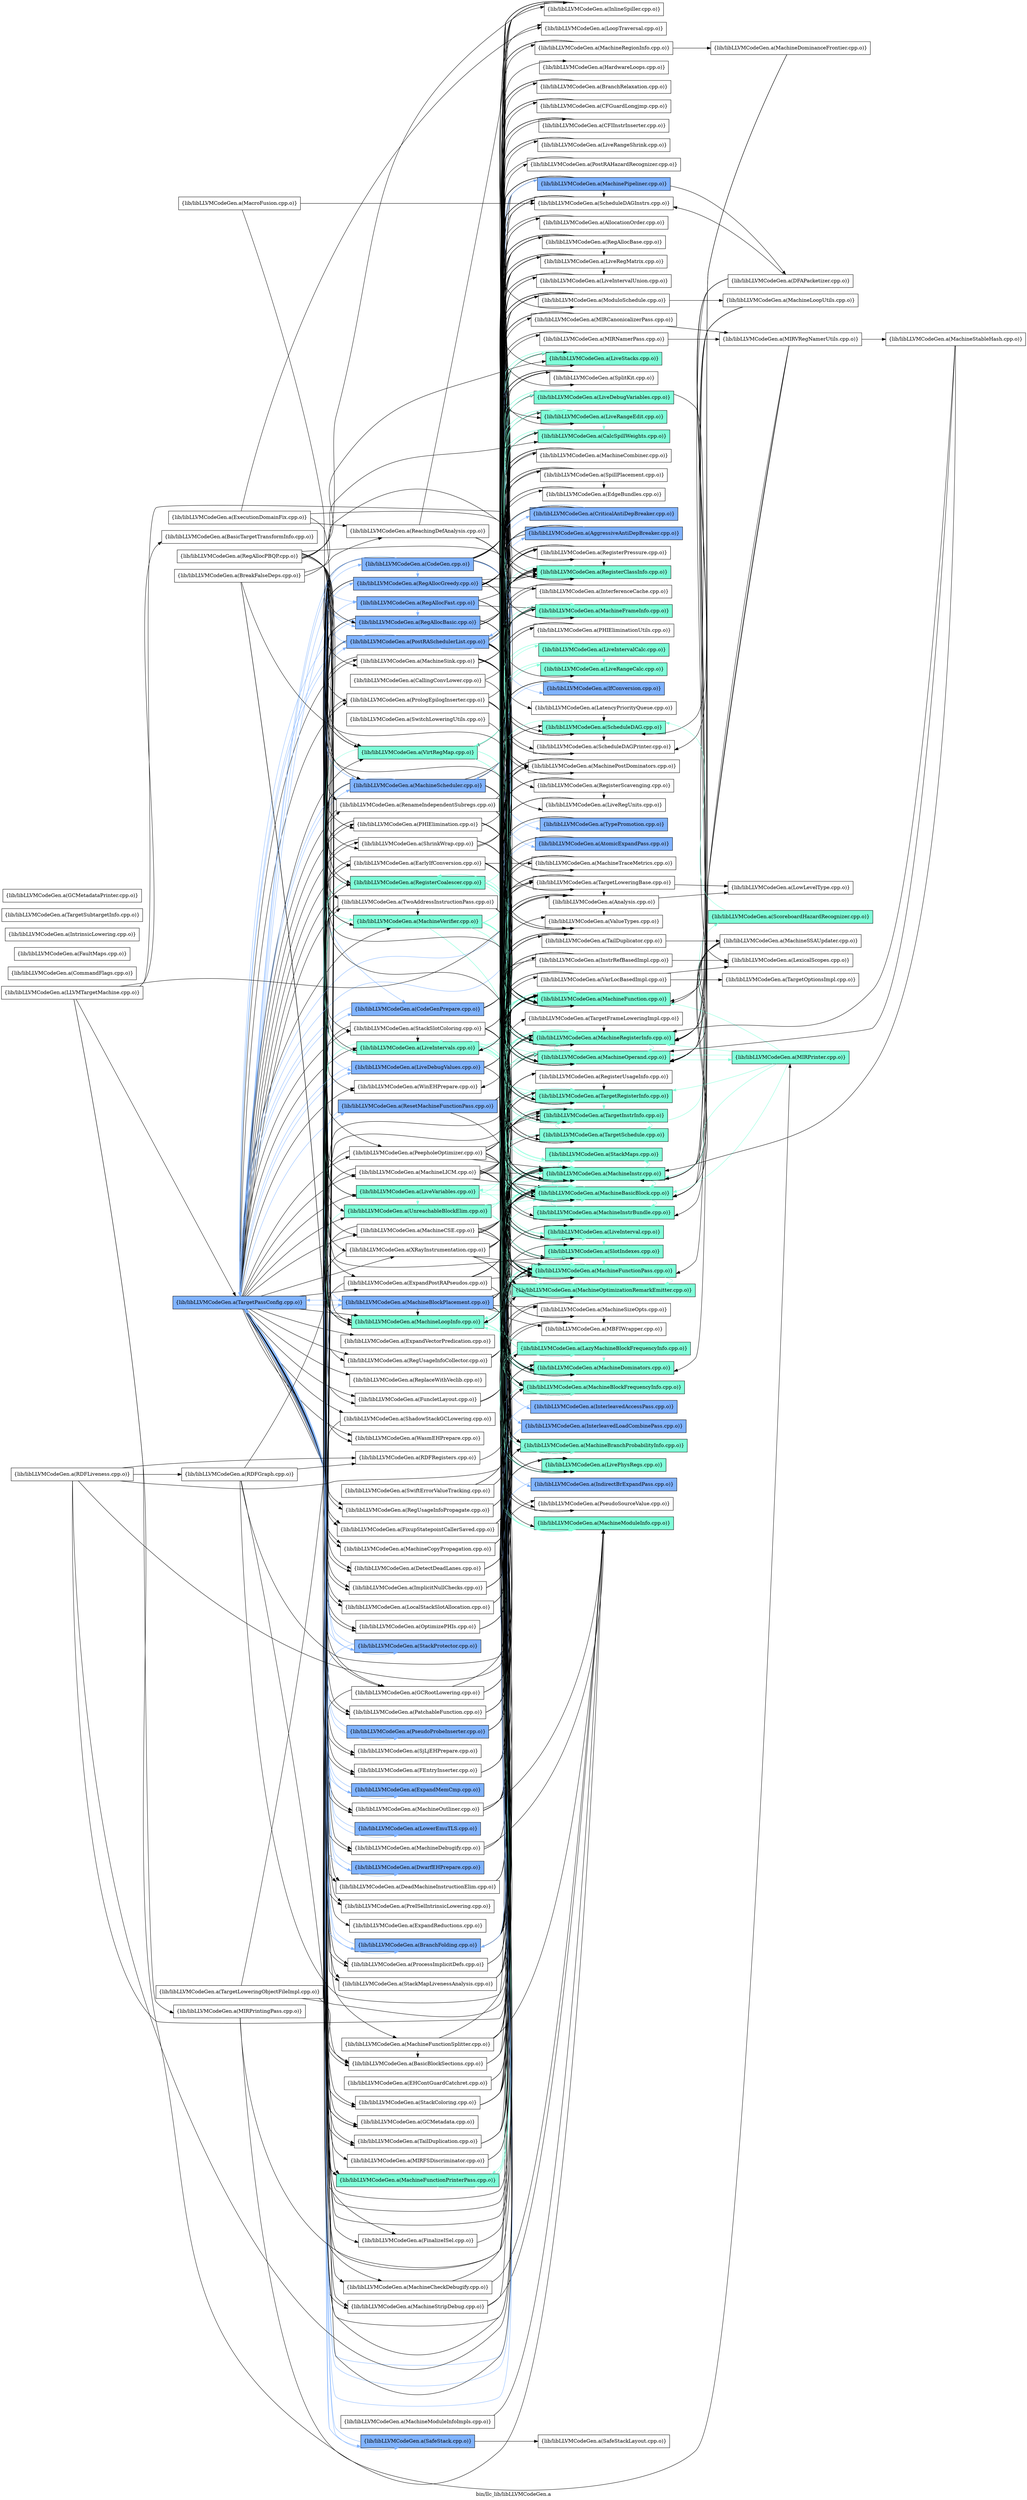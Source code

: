 digraph "bin/llc_lib/libLLVMCodeGen.a" {
	label="bin/llc_lib/libLLVMCodeGen.a";
	rankdir=LR;
	{ rank=same; Node0x55d3d39d6768;  }
	{ rank=same; Node0x55d3d39d9d28; Node0x55d3d39d7e38; Node0x55d3d39d8518; Node0x55d3d39d8d38; Node0x55d3d39d1858; Node0x55d3d39c9ce8; Node0x55d3d39ca828; Node0x55d3d39caaa8; Node0x55d3d39c6ef8; Node0x55d3d39c7e48; Node0x55d3d39c8ac8; Node0x55d3d39c44c8; Node0x55d3d39d0868; Node0x55d3d39d3a18; Node0x55d3d39d2e38; Node0x55d3d39d3608; Node0x55d3d39d7488; Node0x55d3d39d6e98; Node0x55d3d39d67b8; Node0x55d3d39cb138; Node0x55d3d39c6c28; Node0x55d3d39c6688; Node0x55d3d39c7f88; Node0x55d3d39d8ba8; Node0x55d3d39d5d68; Node0x55d3d39e1118; Node0x55d3d39e1848; Node0x55d3d39c0058; Node0x55d3d39c5148; Node0x55d3d39c2448; Node0x55d3d39c2178; Node0x55d3d39c1458; Node0x55d3d39e1e38; Node0x55d3d39e3a08; Node0x55d3d39d15d8; Node0x55d3d39cec48; Node0x55d3d39d46e8; Node0x55d3d39d5188; Node0x55d3d39ce798; Node0x55d3d39c8b18; Node0x55d3d39c7768; Node0x55d3d39d4148; Node0x55d3d39d1218; Node0x55d3d39d0c78; Node0x55d3d39d1e48; Node0x55d3d39ded28; Node0x55d3d39c2268; Node0x55d3d39c15e8; Node0x55d3d39c1c78; Node0x55d3d39c5b98; Node0x55d3d39c7448; Node0x55d3d39c6cc8; Node0x55d3d39c9748; Node0x55d3d39bd498; Node0x55d3d39cef68; Node0x55d3d39cf2d8; Node0x55d3d39cfaf8; Node0x55d3d39cbd18; Node0x55d3d39cebf8; Node0x55d3d39cf328; Node0x55d3d39d48c8; Node0x55d3d39d4a58; Node0x55d3d39d32e8; Node0x55d3d39d3f68; Node0x55d3d39e1028; Node0x55d3d39c4fb8; Node0x55d3d39c5698; Node0x55d3d39c5c88; Node0x55d3d39c1e58; Node0x55d3d39c2588; Node0x55d3d39c2218; Node0x55d3d39c2a38;  }
	{ rank=same; Node0x55d3d39bf928; Node0x55d3d39bf1a8; Node0x55d3d39d40f8; Node0x55d3d39e0218; Node0x55d3d39c0d78; Node0x55d3d39d12b8; Node0x55d3d39e19d8; Node0x55d3d39e2248; Node0x55d3d39c9a18; Node0x55d3d39c6a98; Node0x55d3d39c8c08; Node0x55d3d39c84d8; Node0x55d3d39d7d98; Node0x55d3d39d8568; Node0x55d3d39d9fa8; Node0x55d3d39d5fe8; Node0x55d3d39d89c8; Node0x55d3d39e2bf8; Node0x55d3d39c5dc8; Node0x55d3d39c2e98; Node0x55d3d39e3e18; Node0x55d3d39cf418; Node0x55d3d39ce4c8; Node0x55d3d39d31f8; Node0x55d3d39d38d8; Node0x55d3d39c8258; Node0x55d3d39d25c8; Node0x55d3d39be1b8; Node0x55d3d39cdde8; Node0x55d3d39cfcd8; Node0x55d3d39c3ed8; Node0x55d3d39c6868; Node0x55d3d39d74d8; Node0x55d3d39c0828; Node0x55d3d39e4188; Node0x55d3d39ce158; Node0x55d3d39c7038; Node0x55d3d39dfd18; Node0x55d3d39e0308; Node0x55d3d39c5508; Node0x55d3d39d1f88; Node0x55d3d39d2c08; Node0x55d3d39cfb48; Node0x55d3d39c7e98; Node0x55d3d39c2c68; Node0x55d3d39d77a8; Node0x55d3d39d68f8; Node0x55d3d39d8f18; Node0x55d3d39d2fc8; Node0x55d3d39e17a8; Node0x55d3d39c8168; Node0x55d3d39c8fc8; Node0x55d3d39cd7a8; Node0x55d3d39ce068; Node0x55d3d39d02c8; Node0x55d3d39d0548; Node0x55d3d39cf198; Node0x55d3d39cf878; Node0x55d3d39cff58; Node0x55d3d39ce838; Node0x55d3d39bd308; Node0x55d3d39d7d48; Node0x55d3d39e1ed8; Node0x55d3d39c62c8; Node0x55d3d39ce478; Node0x55d3d39cffa8; Node0x55d3d39cf468; Node0x55d3d39c76c8; Node0x55d3d39d4aa8; Node0x55d3d39c8438; Node0x55d3d39d03b8; Node0x55d3d39c6db8; Node0x55d3d39cf698; Node0x55d3d39e1438; Node0x55d3d39cd028; Node0x55d3d39c37a8; Node0x55d3d39de2d8; Node0x55d3d39c3848; Node0x55d3d39ca968;  }
	{ rank=same; Node0x55d3d39de5a8; Node0x55d3d39cdd98; Node0x55d3d39c3a78; Node0x55d3d39c6778; Node0x55d3d39be4d8; Node0x55d3d39df548; Node0x55d3d39e0588; Node0x55d3d39ca378; Node0x55d3d39ce018; Node0x55d3d39d5f98;  }
	{ rank=same; Node0x55d3d39d6768;  }
	{ rank=same; Node0x55d3d39d9d28; Node0x55d3d39d7e38; Node0x55d3d39d8518; Node0x55d3d39d8d38; Node0x55d3d39d1858; Node0x55d3d39c9ce8; Node0x55d3d39ca828; Node0x55d3d39caaa8; Node0x55d3d39c6ef8; Node0x55d3d39c7e48; Node0x55d3d39c8ac8; Node0x55d3d39c44c8; Node0x55d3d39d0868; Node0x55d3d39d3a18; Node0x55d3d39d2e38; Node0x55d3d39d3608; Node0x55d3d39d7488; Node0x55d3d39d6e98; Node0x55d3d39d67b8; Node0x55d3d39cb138; Node0x55d3d39c6c28; Node0x55d3d39c6688; Node0x55d3d39c7f88; Node0x55d3d39d8ba8; Node0x55d3d39d5d68; Node0x55d3d39e1118; Node0x55d3d39e1848; Node0x55d3d39c0058; Node0x55d3d39c5148; Node0x55d3d39c2448; Node0x55d3d39c2178; Node0x55d3d39c1458; Node0x55d3d39e1e38; Node0x55d3d39e3a08; Node0x55d3d39d15d8; Node0x55d3d39cec48; Node0x55d3d39d46e8; Node0x55d3d39d5188; Node0x55d3d39ce798; Node0x55d3d39c8b18; Node0x55d3d39c7768; Node0x55d3d39d4148; Node0x55d3d39d1218; Node0x55d3d39d0c78; Node0x55d3d39d1e48; Node0x55d3d39ded28; Node0x55d3d39c2268; Node0x55d3d39c15e8; Node0x55d3d39c1c78; Node0x55d3d39c5b98; Node0x55d3d39c7448; Node0x55d3d39c6cc8; Node0x55d3d39c9748; Node0x55d3d39bd498; Node0x55d3d39cef68; Node0x55d3d39cf2d8; Node0x55d3d39cfaf8; Node0x55d3d39cbd18; Node0x55d3d39cebf8; Node0x55d3d39cf328; Node0x55d3d39d48c8; Node0x55d3d39d4a58; Node0x55d3d39d32e8; Node0x55d3d39d3f68; Node0x55d3d39e1028; Node0x55d3d39c4fb8; Node0x55d3d39c5698; Node0x55d3d39c5c88; Node0x55d3d39c1e58; Node0x55d3d39c2588; Node0x55d3d39c2218; Node0x55d3d39c2a38;  }
	{ rank=same; Node0x55d3d39bf928; Node0x55d3d39bf1a8; Node0x55d3d39d40f8; Node0x55d3d39e0218; Node0x55d3d39c0d78; Node0x55d3d39d12b8; Node0x55d3d39e19d8; Node0x55d3d39e2248; Node0x55d3d39c9a18; Node0x55d3d39c6a98; Node0x55d3d39c8c08; Node0x55d3d39c84d8; Node0x55d3d39d7d98; Node0x55d3d39d8568; Node0x55d3d39d9fa8; Node0x55d3d39d5fe8; Node0x55d3d39d89c8; Node0x55d3d39e2bf8; Node0x55d3d39c5dc8; Node0x55d3d39c2e98; Node0x55d3d39e3e18; Node0x55d3d39cf418; Node0x55d3d39ce4c8; Node0x55d3d39d31f8; Node0x55d3d39d38d8; Node0x55d3d39c8258; Node0x55d3d39d25c8; Node0x55d3d39be1b8; Node0x55d3d39cdde8; Node0x55d3d39cfcd8; Node0x55d3d39c3ed8; Node0x55d3d39c6868; Node0x55d3d39d74d8; Node0x55d3d39c0828; Node0x55d3d39e4188; Node0x55d3d39ce158; Node0x55d3d39c7038; Node0x55d3d39dfd18; Node0x55d3d39e0308; Node0x55d3d39c5508; Node0x55d3d39d1f88; Node0x55d3d39d2c08; Node0x55d3d39cfb48; Node0x55d3d39c7e98; Node0x55d3d39c2c68; Node0x55d3d39d77a8; Node0x55d3d39d68f8; Node0x55d3d39d8f18; Node0x55d3d39d2fc8; Node0x55d3d39e17a8; Node0x55d3d39c8168; Node0x55d3d39c8fc8; Node0x55d3d39cd7a8; Node0x55d3d39ce068; Node0x55d3d39d02c8; Node0x55d3d39d0548; Node0x55d3d39cf198; Node0x55d3d39cf878; Node0x55d3d39cff58; Node0x55d3d39ce838; Node0x55d3d39bd308; Node0x55d3d39d7d48; Node0x55d3d39e1ed8; Node0x55d3d39c62c8; Node0x55d3d39ce478; Node0x55d3d39cffa8; Node0x55d3d39cf468; Node0x55d3d39c76c8; Node0x55d3d39d4aa8; Node0x55d3d39c8438; Node0x55d3d39d03b8; Node0x55d3d39c6db8; Node0x55d3d39cf698; Node0x55d3d39e1438; Node0x55d3d39cd028; Node0x55d3d39c37a8; Node0x55d3d39de2d8; Node0x55d3d39c3848; Node0x55d3d39ca968;  }
	{ rank=same; Node0x55d3d39de5a8; Node0x55d3d39cdd98; Node0x55d3d39c3a78; Node0x55d3d39c6778; Node0x55d3d39be4d8; Node0x55d3d39df548; Node0x55d3d39e0588; Node0x55d3d39ca378; Node0x55d3d39ce018; Node0x55d3d39d5f98;  }

	Node0x55d3d39d6768 [shape=record,shape=box,group=2,style=filled,fillcolor="0.600000 0.5 1",label="{lib/libLLVMCodeGen.a(TargetPassConfig.cpp.o)}"];
	Node0x55d3d39d6768 -> Node0x55d3d39d9d28;
	Node0x55d3d39d6768 -> Node0x55d3d39d7e38[color="0.600000 0.5 1"];
	Node0x55d3d39d6768 -> Node0x55d3d39d8518[color="0.600000 0.5 1"];
	Node0x55d3d39d6768 -> Node0x55d3d39d8d38;
	Node0x55d3d39d6768 -> Node0x55d3d39d1858;
	Node0x55d3d39d6768 -> Node0x55d3d39c9ce8[color="0.600000 0.5 1"];
	Node0x55d3d39d6768 -> Node0x55d3d39ca828;
	Node0x55d3d39d6768 -> Node0x55d3d39caaa8[color="0.600000 0.5 1"];
	Node0x55d3d39d6768 -> Node0x55d3d39c6ef8[color="0.600000 0.5 1"];
	Node0x55d3d39d6768 -> Node0x55d3d39c7e48;
	Node0x55d3d39d6768 -> Node0x55d3d39c8ac8;
	Node0x55d3d39d6768 -> Node0x55d3d39c44c8[color="0.600000 0.5 1"];
	Node0x55d3d39d6768 -> Node0x55d3d39d0868;
	Node0x55d3d39d6768 -> Node0x55d3d39d3a18[color="0.600000 0.5 1"];
	Node0x55d3d39d6768 -> Node0x55d3d39d2e38;
	Node0x55d3d39d6768 -> Node0x55d3d39d3608;
	Node0x55d3d39d6768 -> Node0x55d3d39d7488;
	Node0x55d3d39d6768 -> Node0x55d3d39d6e98;
	Node0x55d3d39d6768 -> Node0x55d3d39d67b8;
	Node0x55d3d39d6768 -> Node0x55d3d39cb138;
	Node0x55d3d39d6768 -> Node0x55d3d39c6c28;
	Node0x55d3d39d6768 -> Node0x55d3d39c6688;
	Node0x55d3d39d6768 -> Node0x55d3d39c7f88;
	Node0x55d3d39d6768 -> Node0x55d3d39d8ba8;
	Node0x55d3d39d6768 -> Node0x55d3d39d5d68;
	Node0x55d3d39d6768 -> Node0x55d3d39e1118;
	Node0x55d3d39d6768 -> Node0x55d3d39e1848;
	Node0x55d3d39d6768 -> Node0x55d3d39c0058[color="0.600000 0.5 1"];
	Node0x55d3d39d6768 -> Node0x55d3d39c5148;
	Node0x55d3d39d6768 -> Node0x55d3d39c2448;
	Node0x55d3d39d6768 -> Node0x55d3d39c2178;
	Node0x55d3d39d6768 -> Node0x55d3d39c1458;
	Node0x55d3d39d6768 -> Node0x55d3d39e1e38;
	Node0x55d3d39d6768 -> Node0x55d3d39e3a08;
	Node0x55d3d39d6768 -> Node0x55d3d39d15d8;
	Node0x55d3d39d6768 -> Node0x55d3d39cec48;
	Node0x55d3d39d6768 -> Node0x55d3d39d46e8[color="0.600000 0.5 1"];
	Node0x55d3d39d6768 -> Node0x55d3d39d5188;
	Node0x55d3d39d6768 -> Node0x55d3d39ce798;
	Node0x55d3d39d6768 -> Node0x55d3d39c8b18;
	Node0x55d3d39d6768 -> Node0x55d3d39c7768;
	Node0x55d3d39d6768 -> Node0x55d3d39d4148;
	Node0x55d3d39d6768 -> Node0x55d3d39d1218;
	Node0x55d3d39d6768 -> Node0x55d3d39d0c78;
	Node0x55d3d39d6768 -> Node0x55d3d39d1e48[color="0.600000 0.5 1"];
	Node0x55d3d39d6768 -> Node0x55d3d39ded28;
	Node0x55d3d39d6768 -> Node0x55d3d39c2268;
	Node0x55d3d39d6768 -> Node0x55d3d39c15e8;
	Node0x55d3d39d6768 -> Node0x55d3d39c1c78[color="0.600000 0.5 1"];
	Node0x55d3d39d6768 -> Node0x55d3d39c5b98[color="0.600000 0.5 1"];
	Node0x55d3d39d6768 -> Node0x55d3d39c7448[color="0.600000 0.5 1"];
	Node0x55d3d39d6768 -> Node0x55d3d39c6cc8[color="0.600000 0.5 1"];
	Node0x55d3d39d6768 -> Node0x55d3d39c9748;
	Node0x55d3d39d6768 -> Node0x55d3d39bd498;
	Node0x55d3d39d6768 -> Node0x55d3d39cef68;
	Node0x55d3d39d6768 -> Node0x55d3d39cf2d8;
	Node0x55d3d39d6768 -> Node0x55d3d39cfaf8;
	Node0x55d3d39d6768 -> Node0x55d3d39cbd18[color="0.600000 0.5 1"];
	Node0x55d3d39d6768 -> Node0x55d3d39cebf8;
	Node0x55d3d39d6768 -> Node0x55d3d39cf328;
	Node0x55d3d39d6768 -> Node0x55d3d39d48c8;
	Node0x55d3d39d6768 -> Node0x55d3d39d4a58;
	Node0x55d3d39d6768 -> Node0x55d3d39d32e8[color="0.600000 0.5 1"];
	Node0x55d3d39d6768 -> Node0x55d3d39d3f68;
	Node0x55d3d39d6768 -> Node0x55d3d39e1028;
	Node0x55d3d39d6768 -> Node0x55d3d39c4fb8;
	Node0x55d3d39d6768 -> Node0x55d3d39c5698;
	Node0x55d3d39d6768 -> Node0x55d3d39c5c88;
	Node0x55d3d39d6768 -> Node0x55d3d39c1e58;
	Node0x55d3d39d6768 -> Node0x55d3d39c2588;
	Node0x55d3d39d6768 -> Node0x55d3d39c2218;
	Node0x55d3d39d6768 -> Node0x55d3d39c2a38[color="0.600000 0.5 1"];
	Node0x55d3d39c9ce8 [shape=record,shape=box,group=2,style=filled,fillcolor="0.600000 0.5 1",label="{lib/libLLVMCodeGen.a(CodeGen.cpp.o)}"];
	Node0x55d3d39c9ce8 -> Node0x55d3d39d6768[color="0.600000 0.5 1"];
	Node0x55d3d39c9ce8 -> Node0x55d3d39e19d8[color="0.600000 0.5 1"];
	Node0x55d3d39c9ce8 -> Node0x55d3d39e2248;
	Node0x55d3d39c9ce8 -> Node0x55d3d39c9a18;
	Node0x55d3d39c9ce8 -> Node0x55d3d39ca828;
	Node0x55d3d39c9ce8 -> Node0x55d3d39caaa8[color="0.600000 0.5 1"];
	Node0x55d3d39c9ce8 -> Node0x55d3d39c6a98;
	Node0x55d3d39c9ce8 -> Node0x55d3d39c6ef8[color="0.600000 0.5 1"];
	Node0x55d3d39c9ce8 -> Node0x55d3d39c7e48;
	Node0x55d3d39c9ce8 -> Node0x55d3d39c8ac8;
	Node0x55d3d39c9ce8 -> Node0x55d3d39c44c8[color="0.600000 0.5 1"];
	Node0x55d3d39c9ce8 -> Node0x55d3d39d0868;
	Node0x55d3d39c9ce8 -> Node0x55d3d39d3a18[color="0.600000 0.5 1"];
	Node0x55d3d39c9ce8 -> Node0x55d3d39d2e38;
	Node0x55d3d39c9ce8 -> Node0x55d3d39d6e98;
	Node0x55d3d39c9ce8 -> Node0x55d3d39d67b8;
	Node0x55d3d39c9ce8 -> Node0x55d3d39cb138;
	Node0x55d3d39c9ce8 -> Node0x55d3d39c6c28;
	Node0x55d3d39c9ce8 -> Node0x55d3d39c6688;
	Node0x55d3d39c9ce8 -> Node0x55d3d39c7f88;
	Node0x55d3d39c9ce8 -> Node0x55d3d39c8c08;
	Node0x55d3d39c9ce8 -> Node0x55d3d39c84d8[color="0.600000 0.5 1"];
	Node0x55d3d39c9ce8 -> Node0x55d3d39d8ba8;
	Node0x55d3d39c9ce8 -> Node0x55d3d39d7d98[color="0.600000 0.5 1"];
	Node0x55d3d39c9ce8 -> Node0x55d3d39d8568[color="0.600000 0.5 1"];
	Node0x55d3d39c9ce8 -> Node0x55d3d39d9fa8[color="0.600000 0.5 1"];
	Node0x55d3d39c9ce8 -> Node0x55d3d39d5fe8;
	Node0x55d3d39c9ce8 -> Node0x55d3d39d5d68;
	Node0x55d3d39c9ce8 -> Node0x55d3d39d89c8;
	Node0x55d3d39c9ce8 -> Node0x55d3d39e2bf8;
	Node0x55d3d39c9ce8 -> Node0x55d3d39e1118;
	Node0x55d3d39c9ce8 -> Node0x55d3d39e1848;
	Node0x55d3d39c9ce8 -> Node0x55d3d39c0d78;
	Node0x55d3d39c9ce8 -> Node0x55d3d39c0058[color="0.600000 0.5 1"];
	Node0x55d3d39c9ce8 -> Node0x55d3d39c5dc8;
	Node0x55d3d39c9ce8 -> Node0x55d3d39c5148;
	Node0x55d3d39c9ce8 -> Node0x55d3d39c2448;
	Node0x55d3d39c9ce8 -> Node0x55d3d39c2178;
	Node0x55d3d39c9ce8 -> Node0x55d3d39c1458;
	Node0x55d3d39c9ce8 -> Node0x55d3d39c2e98;
	Node0x55d3d39c9ce8 -> Node0x55d3d39e1e38;
	Node0x55d3d39c9ce8 -> Node0x55d3d39e3e18;
	Node0x55d3d39c9ce8 -> Node0x55d3d39e3a08;
	Node0x55d3d39c9ce8 -> Node0x55d3d39d15d8;
	Node0x55d3d39c9ce8 -> Node0x55d3d39d12b8;
	Node0x55d3d39c9ce8 -> Node0x55d3d39cf418;
	Node0x55d3d39c9ce8 -> Node0x55d3d39cec48;
	Node0x55d3d39c9ce8 -> Node0x55d3d39ce4c8[color="0.600000 0.5 1"];
	Node0x55d3d39c9ce8 -> Node0x55d3d39d31f8;
	Node0x55d3d39c9ce8 -> Node0x55d3d39d38d8;
	Node0x55d3d39c9ce8 -> Node0x55d3d39d46e8[color="0.600000 0.5 1"];
	Node0x55d3d39c9ce8 -> Node0x55d3d39d5188;
	Node0x55d3d39c9ce8 -> Node0x55d3d39ce798;
	Node0x55d3d39c9ce8 -> Node0x55d3d39c8b18;
	Node0x55d3d39c9ce8 -> Node0x55d3d39c8258;
	Node0x55d3d39c9ce8 -> Node0x55d3d39c7768;
	Node0x55d3d39c9ce8 -> Node0x55d3d39d4148;
	Node0x55d3d39c9ce8 -> Node0x55d3d39d1218;
	Node0x55d3d39c9ce8 -> Node0x55d3d39d0c78;
	Node0x55d3d39c9ce8 -> Node0x55d3d39d25c8;
	Node0x55d3d39c9ce8 -> Node0x55d3d39d1e48[color="0.600000 0.5 1"];
	Node0x55d3d39c9ce8 -> Node0x55d3d39ded28;
	Node0x55d3d39c9ce8 -> Node0x55d3d39c2268;
	Node0x55d3d39c9ce8 -> Node0x55d3d39c15e8;
	Node0x55d3d39c9ce8 -> Node0x55d3d39c5b98[color="0.600000 0.5 1"];
	Node0x55d3d39c9ce8 -> Node0x55d3d39c7448[color="0.600000 0.5 1"];
	Node0x55d3d39c9ce8 -> Node0x55d3d39c6cc8[color="0.600000 0.5 1"];
	Node0x55d3d39c9ce8 -> Node0x55d3d39c9748;
	Node0x55d3d39c9ce8 -> Node0x55d3d39bd498;
	Node0x55d3d39c9ce8 -> Node0x55d3d39be1b8;
	Node0x55d3d39c9ce8 -> Node0x55d3d39cdde8;
	Node0x55d3d39c9ce8 -> Node0x55d3d39cef68;
	Node0x55d3d39c9ce8 -> Node0x55d3d39cf2d8;
	Node0x55d3d39c9ce8 -> Node0x55d3d39cbd18[color="0.600000 0.5 1"];
	Node0x55d3d39c9ce8 -> Node0x55d3d39cebf8;
	Node0x55d3d39c9ce8 -> Node0x55d3d39cf328;
	Node0x55d3d39c9ce8 -> Node0x55d3d39cfcd8;
	Node0x55d3d39c9ce8 -> Node0x55d3d39d48c8;
	Node0x55d3d39c9ce8 -> Node0x55d3d39d4a58;
	Node0x55d3d39c9ce8 -> Node0x55d3d39d32e8[color="0.600000 0.5 1"];
	Node0x55d3d39c9ce8 -> Node0x55d3d39d3f68;
	Node0x55d3d39c9ce8 -> Node0x55d3d39e1028;
	Node0x55d3d39c9ce8 -> Node0x55d3d39c3ed8[color="0.600000 0.5 1"];
	Node0x55d3d39c9ce8 -> Node0x55d3d39c4fb8;
	Node0x55d3d39c9ce8 -> Node0x55d3d39c5698;
	Node0x55d3d39c9ce8 -> Node0x55d3d39c5c88;
	Node0x55d3d39c9ce8 -> Node0x55d3d39c1e58;
	Node0x55d3d39c9ce8 -> Node0x55d3d39c2588;
	Node0x55d3d39c9ce8 -> Node0x55d3d39c2218;
	Node0x55d3d39c9ce8 -> Node0x55d3d39c2a38[color="0.600000 0.5 1"];
	Node0x55d3d39c7ad8 [shape=record,shape=box,group=0,label="{lib/libLLVMCodeGen.a(CommandFlags.cpp.o)}"];
	Node0x55d3d39d3608 [shape=record,shape=box,group=0,label="{lib/libLLVMCodeGen.a(ExpandReductions.cpp.o)}"];
	Node0x55d3d39d7488 [shape=record,shape=box,group=0,label="{lib/libLLVMCodeGen.a(ExpandVectorPredication.cpp.o)}"];
	Node0x55d3d39c7f88 [shape=record,shape=box,group=0,label="{lib/libLLVMCodeGen.a(GCRootLowering.cpp.o)}"];
	Node0x55d3d39c7f88 -> Node0x55d3d39c6688;
	Node0x55d3d39c7f88 -> Node0x55d3d39e0218;
	Node0x55d3d39c7f88 -> Node0x55d3d39bf928;
	Node0x55d3d39c7f88 -> Node0x55d3d39bf1a8;
	Node0x55d3d39c7f88 -> Node0x55d3d39e4188;
	Node0x55d3d39c8c08 [shape=record,shape=box,group=0,label="{lib/libLLVMCodeGen.a(HardwareLoops.cpp.o)}"];
	Node0x55d3d39d12b8 [shape=record,shape=box,group=1,style=filled,fillcolor="0.450000 0.5 1",label="{lib/libLLVMCodeGen.a(MachineModuleInfo.cpp.o)}"];
	Node0x55d3d39d12b8 -> Node0x55d3d39bf928[color="0.450000 0.5 1"];
	Node0x55d3d39d4fa8 [shape=record,shape=box,group=0,label="{lib/libLLVMCodeGen.a(MIRPrintingPass.cpp.o)}"];
	Node0x55d3d39d4fa8 -> Node0x55d3d39bf1a8;
	Node0x55d3d39d4fa8 -> Node0x55d3d39ca378;
	Node0x55d3d39c5b98 [shape=record,shape=box,group=2,style=filled,fillcolor="0.600000 0.5 1",label="{lib/libLLVMCodeGen.a(RegAllocBasic.cpp.o)}"];
	Node0x55d3d39c5b98 -> Node0x55d3d39d5fe8;
	Node0x55d3d39c5b98 -> Node0x55d3d39d5d68;
	Node0x55d3d39c5b98 -> Node0x55d3d39d7d48;
	Node0x55d3d39c5b98 -> Node0x55d3d39e1ed8;
	Node0x55d3d39c5b98 -> Node0x55d3d39e2bf8;
	Node0x55d3d39c5b98 -> Node0x55d3d39c0d78;
	Node0x55d3d39c5b98 -> Node0x55d3d39c2e98;
	Node0x55d3d39c5b98 -> Node0x55d3d39bf1a8;
	Node0x55d3d39c5b98 -> Node0x55d3d39d15d8;
	Node0x55d3d39c5b98 -> Node0x55d3d39d46e8[color="0.600000 0.5 1"];
	Node0x55d3d39c5b98 -> Node0x55d3d39c62c8;
	Node0x55d3d39c5b98 -> Node0x55d3d39ce478;
	Node0x55d3d39c5b98 -> Node0x55d3d39cffa8;
	Node0x55d3d39c5b98 -> Node0x55d3d39cf468;
	Node0x55d3d39c5b98 -> Node0x55d3d39c76c8;
	Node0x55d3d39c5b98 -> Node0x55d3d39c8168;
	Node0x55d3d39c5b98 -> Node0x55d3d39c9748;
	Node0x55d3d39c5b98 -> Node0x55d3d39cfcd8;
	Node0x55d3d39c5b98 -> Node0x55d3d39c5c88;
	Node0x55d3d39c7448 [shape=record,shape=box,group=2,style=filled,fillcolor="0.600000 0.5 1",label="{lib/libLLVMCodeGen.a(RegAllocFast.cpp.o)}"];
	Node0x55d3d39c7448 -> Node0x55d3d39e0218;
	Node0x55d3d39c7448 -> Node0x55d3d39c2c68;
	Node0x55d3d39c7448 -> Node0x55d3d39bf928;
	Node0x55d3d39c7448 -> Node0x55d3d39bf1a8;
	Node0x55d3d39c7448 -> Node0x55d3d39e4188;
	Node0x55d3d39c7448 -> Node0x55d3d39cfb48;
	Node0x55d3d39c7448 -> Node0x55d3d39d40f8;
	Node0x55d3d39c7448 -> Node0x55d3d39c5b98[color="0.600000 0.5 1"];
	Node0x55d3d39c7448 -> Node0x55d3d39c8168;
	Node0x55d3d39c6cc8 [shape=record,shape=box,group=2,style=filled,fillcolor="0.600000 0.5 1",label="{lib/libLLVMCodeGen.a(RegAllocGreedy.cpp.o)}"];
	Node0x55d3d39c6cc8 -> Node0x55d3d39d4aa8;
	Node0x55d3d39c6cc8 -> Node0x55d3d39d5fe8;
	Node0x55d3d39c6cc8 -> Node0x55d3d39d5d68;
	Node0x55d3d39c6cc8 -> Node0x55d3d39d77a8;
	Node0x55d3d39c6cc8 -> Node0x55d3d39d7d48;
	Node0x55d3d39c6cc8 -> Node0x55d3d39e1ed8;
	Node0x55d3d39c6cc8 -> Node0x55d3d39e2bf8;
	Node0x55d3d39c6cc8 -> Node0x55d3d39e0218;
	Node0x55d3d39c6cc8 -> Node0x55d3d39c0d78;
	Node0x55d3d39c6cc8 -> Node0x55d3d39c2e98;
	Node0x55d3d39c6cc8 -> Node0x55d3d39bf1a8;
	Node0x55d3d39c6cc8 -> Node0x55d3d39e4188;
	Node0x55d3d39c6cc8 -> Node0x55d3d39d15d8;
	Node0x55d3d39c6cc8 -> Node0x55d3d39cf418;
	Node0x55d3d39c6cc8 -> Node0x55d3d39d46e8[color="0.600000 0.5 1"];
	Node0x55d3d39c6cc8 -> Node0x55d3d39c8b18;
	Node0x55d3d39c6cc8 -> Node0x55d3d39c5b98[color="0.600000 0.5 1"];
	Node0x55d3d39c6cc8 -> Node0x55d3d39c62c8;
	Node0x55d3d39c6cc8 -> Node0x55d3d39ce478;
	Node0x55d3d39c6cc8 -> Node0x55d3d39cffa8;
	Node0x55d3d39c6cc8 -> Node0x55d3d39cf468;
	Node0x55d3d39c6cc8 -> Node0x55d3d39c76c8;
	Node0x55d3d39c6cc8 -> Node0x55d3d39c8438;
	Node0x55d3d39c6cc8 -> Node0x55d3d39c8168;
	Node0x55d3d39c6cc8 -> Node0x55d3d39c9748;
	Node0x55d3d39c6cc8 -> Node0x55d3d39cfcd8;
	Node0x55d3d39c6cc8 -> Node0x55d3d39d03b8;
	Node0x55d3d39c6cc8 -> Node0x55d3d39c6db8;
	Node0x55d3d39c6cc8 -> Node0x55d3d39c5c88;
	Node0x55d3d39c7bc8 [shape=record,shape=box,group=0,label="{lib/libLLVMCodeGen.a(RegAllocPBQP.cpp.o)}"];
	Node0x55d3d39c7bc8 -> Node0x55d3d39d1f88;
	Node0x55d3d39c7bc8 -> Node0x55d3d39d5d68;
	Node0x55d3d39c7bc8 -> Node0x55d3d39d77a8;
	Node0x55d3d39c7bc8 -> Node0x55d3d39e2bf8;
	Node0x55d3d39c7bc8 -> Node0x55d3d39c0d78;
	Node0x55d3d39c7bc8 -> Node0x55d3d39c2e98;
	Node0x55d3d39c7bc8 -> Node0x55d3d39bf1a8;
	Node0x55d3d39c7bc8 -> Node0x55d3d39e4188;
	Node0x55d3d39c7bc8 -> Node0x55d3d39d15d8;
	Node0x55d3d39c7bc8 -> Node0x55d3d39d40f8;
	Node0x55d3d39c7bc8 -> Node0x55d3d39c5b98;
	Node0x55d3d39c7bc8 -> Node0x55d3d39ce478;
	Node0x55d3d39c7bc8 -> Node0x55d3d39cffa8;
	Node0x55d3d39c7bc8 -> Node0x55d3d39c9748;
	Node0x55d3d39c7bc8 -> Node0x55d3d39cfcd8;
	Node0x55d3d39c7bc8 -> Node0x55d3d39c5c88;
	Node0x55d3d39bd308 [shape=record,shape=box,group=0,label="{lib/libLLVMCodeGen.a(RegisterScavenging.cpp.o)}"];
	Node0x55d3d39bd308 -> Node0x55d3d39d1f88;
	Node0x55d3d39bd308 -> Node0x55d3d39e0218;
	Node0x55d3d39bd308 -> Node0x55d3d39bf1a8;
	Node0x55d3d39bd308 -> Node0x55d3d39e4188;
	Node0x55d3d39bd308 -> Node0x55d3d39d40f8;
	Node0x55d3d39bd308 -> Node0x55d3d39d02c8;
	Node0x55d3d39cfaf8 [shape=record,shape=box,group=0,label="{lib/libLLVMCodeGen.a(ReplaceWithVeclib.cpp.o)}"];
	Node0x55d3d39c5698 [shape=record,shape=box,group=1,style=filled,fillcolor="0.450000 0.5 1",label="{lib/libLLVMCodeGen.a(UnreachableBlockElim.cpp.o)}"];
	Node0x55d3d39c5698 -> Node0x55d3d39e0218[color="0.450000 0.5 1"];
	Node0x55d3d39c5698 -> Node0x55d3d39c2e98[color="0.450000 0.5 1"];
	Node0x55d3d39c5698 -> Node0x55d3d39bf928[color="0.450000 0.5 1"];
	Node0x55d3d39c5698 -> Node0x55d3d39bf1a8[color="0.450000 0.5 1"];
	Node0x55d3d39c5698 -> Node0x55d3d39e4188[color="0.450000 0.5 1"];
	Node0x55d3d39c5698 -> Node0x55d3d39d15d8[color="0.450000 0.5 1"];
	Node0x55d3d39c5698 -> Node0x55d3d39cfb48[color="0.450000 0.5 1"];
	Node0x55d3d39c5698 -> Node0x55d3d39d40f8[color="0.450000 0.5 1"];
	Node0x55d3d39d6d08 [shape=record,shape=box,group=0,label="{lib/libLLVMCodeGen.a(FaultMaps.cpp.o)}"];
	Node0x55d3d39bf928 [shape=record,shape=box,group=1,style=filled,fillcolor="0.450000 0.5 1",label="{lib/libLLVMCodeGen.a(MachineFunction.cpp.o)}"];
	Node0x55d3d39bf928 -> Node0x55d3d39d1f88[color="0.450000 0.5 1"];
	Node0x55d3d39bf928 -> Node0x55d3d39e0218[color="0.450000 0.5 1"];
	Node0x55d3d39bf928 -> Node0x55d3d39c2c68[color="0.450000 0.5 1"];
	Node0x55d3d39bf928 -> Node0x55d3d39e4188[color="0.450000 0.5 1"];
	Node0x55d3d39bf928 -> Node0x55d3d39d12b8[color="0.450000 0.5 1"];
	Node0x55d3d39bf928 -> Node0x55d3d39cfb48[color="0.450000 0.5 1"];
	Node0x55d3d39bf928 -> Node0x55d3d39d40f8[color="0.450000 0.5 1"];
	Node0x55d3d39bf928 -> Node0x55d3d39c37a8;
	Node0x55d3d39bf928 -> Node0x55d3d39c2588;
	Node0x55d3d39bf1a8 [shape=record,shape=box,group=1,style=filled,fillcolor="0.450000 0.5 1",label="{lib/libLLVMCodeGen.a(MachineFunctionPass.cpp.o)}"];
	Node0x55d3d39bf1a8 -> Node0x55d3d39e1e38[color="0.450000 0.5 1"];
	Node0x55d3d39bf1a8 -> Node0x55d3d39d12b8[color="0.450000 0.5 1"];
	Node0x55d3d39bf1a8 -> Node0x55d3d39cf418[color="0.450000 0.5 1"];
	Node0x55d3d39e4188 [shape=record,shape=box,group=1,style=filled,fillcolor="0.450000 0.5 1",label="{lib/libLLVMCodeGen.a(MachineInstr.cpp.o)}"];
	Node0x55d3d39e4188 -> Node0x55d3d39d1f88[color="0.450000 0.5 1"];
	Node0x55d3d39e4188 -> Node0x55d3d39e0218[color="0.450000 0.5 1"];
	Node0x55d3d39e4188 -> Node0x55d3d39bf928[color="0.450000 0.5 1"];
	Node0x55d3d39e4188 -> Node0x55d3d39cfb48[color="0.450000 0.5 1"];
	Node0x55d3d39e4188 -> Node0x55d3d39d40f8[color="0.450000 0.5 1"];
	Node0x55d3d39e4188 -> Node0x55d3d39d2fc8[color="0.450000 0.5 1"];
	Node0x55d3d39d0098 [shape=record,shape=box,group=0,label="{lib/libLLVMCodeGen.a(MachineModuleInfoImpls.cpp.o)}"];
	Node0x55d3d39d0098 -> Node0x55d3d39d12b8;
	Node0x55d3d39d2fc8 [shape=record,shape=box,group=1,style=filled,fillcolor="0.450000 0.5 1",label="{lib/libLLVMCodeGen.a(StackMaps.cpp.o)}"];
	Node0x55d3d39d2fc8 -> Node0x55d3d39d1f88[color="0.450000 0.5 1"];
	Node0x55d3d39d2fc8 -> Node0x55d3d39bf928[color="0.450000 0.5 1"];
	Node0x55d3d39d2fc8 -> Node0x55d3d39e4188[color="0.450000 0.5 1"];
	Node0x55d3d39e0218 [shape=record,shape=box,group=1,style=filled,fillcolor="0.450000 0.5 1",label="{lib/libLLVMCodeGen.a(MachineBasicBlock.cpp.o)}"];
	Node0x55d3d39e0218 -> Node0x55d3d39d1f88[color="0.450000 0.5 1"];
	Node0x55d3d39e0218 -> Node0x55d3d39d5d68[color="0.450000 0.5 1"];
	Node0x55d3d39e0218 -> Node0x55d3d39d77a8[color="0.450000 0.5 1"];
	Node0x55d3d39e0218 -> Node0x55d3d39d74d8[color="0.450000 0.5 1"];
	Node0x55d3d39e0218 -> Node0x55d3d39e1118[color="0.450000 0.5 1"];
	Node0x55d3d39e0218 -> Node0x55d3d39c2e98[color="0.450000 0.5 1"];
	Node0x55d3d39e0218 -> Node0x55d3d39bf928[color="0.450000 0.5 1"];
	Node0x55d3d39e0218 -> Node0x55d3d39e3e18[color="0.450000 0.5 1"];
	Node0x55d3d39e0218 -> Node0x55d3d39e4188[color="0.450000 0.5 1"];
	Node0x55d3d39e0218 -> Node0x55d3d39d15d8[color="0.450000 0.5 1"];
	Node0x55d3d39e0218 -> Node0x55d3d39d40f8[color="0.450000 0.5 1"];
	Node0x55d3d39e0218 -> Node0x55d3d39cfcd8[color="0.450000 0.5 1"];
	Node0x55d3d39d40f8 [shape=record,shape=box,group=1,style=filled,fillcolor="0.450000 0.5 1",label="{lib/libLLVMCodeGen.a(MachineRegisterInfo.cpp.o)}"];
	Node0x55d3d39d40f8 -> Node0x55d3d39d1f88[color="0.450000 0.5 1"];
	Node0x55d3d39d40f8 -> Node0x55d3d39e0218[color="0.450000 0.5 1"];
	Node0x55d3d39d40f8 -> Node0x55d3d39bf928[color="0.450000 0.5 1"];
	Node0x55d3d39d40f8 -> Node0x55d3d39e4188[color="0.450000 0.5 1"];
	Node0x55d3d39d40f8 -> Node0x55d3d39cfb48[color="0.450000 0.5 1"];
	Node0x55d3d39d1f88 [shape=record,shape=box,group=1,style=filled,fillcolor="0.450000 0.5 1",label="{lib/libLLVMCodeGen.a(TargetRegisterInfo.cpp.o)}"];
	Node0x55d3d39d1f88 -> Node0x55d3d39d40f8[color="0.450000 0.5 1"];
	Node0x55d3d39d1f88 -> Node0x55d3d39dfd18[color="0.450000 0.5 1"];
	Node0x55d3d39d7d48 [shape=record,shape=box,group=0,label="{lib/libLLVMCodeGen.a(LiveRegMatrix.cpp.o)}"];
	Node0x55d3d39d7d48 -> Node0x55d3d39d5d68;
	Node0x55d3d39d7d48 -> Node0x55d3d39d77a8;
	Node0x55d3d39d7d48 -> Node0x55d3d39e1ed8;
	Node0x55d3d39d7d48 -> Node0x55d3d39bf1a8;
	Node0x55d3d39d7d48 -> Node0x55d3d39c5c88;
	Node0x55d3d39cfb48 [shape=record,shape=box,group=1,style=filled,fillcolor="0.450000 0.5 1",label="{lib/libLLVMCodeGen.a(MachineOperand.cpp.o)}"];
	Node0x55d3d39cfb48 -> Node0x55d3d39d1f88[color="0.450000 0.5 1"];
	Node0x55d3d39cfb48 -> Node0x55d3d39e0218[color="0.450000 0.5 1"];
	Node0x55d3d39cfb48 -> Node0x55d3d39bf928[color="0.450000 0.5 1"];
	Node0x55d3d39cfb48 -> Node0x55d3d39d40f8[color="0.450000 0.5 1"];
	Node0x55d3d39cfb48 -> Node0x55d3d39ca378[color="0.450000 0.5 1"];
	Node0x55d3d39cfb48 -> Node0x55d3d39c37a8;
	Node0x55d3d39e2ec8 [shape=record,shape=box,group=0,label="{lib/libLLVMCodeGen.a(CallingConvLower.cpp.o)}"];
	Node0x55d3d39e2ec8 -> Node0x55d3d39c2c68;
	Node0x55d3d39e2ec8 -> Node0x55d3d39bf928;
	Node0x55d3d39df3b8 [shape=record,shape=box,group=0,label="{lib/libLLVMCodeGen.a(IntrinsicLowering.cpp.o)}"];
	Node0x55d3d39c2c68 [shape=record,shape=box,group=1,style=filled,fillcolor="0.450000 0.5 1",label="{lib/libLLVMCodeGen.a(MachineFrameInfo.cpp.o)}"];
	Node0x55d3d39c2c68 -> Node0x55d3d39d40f8[color="0.450000 0.5 1"];
	Node0x55d3d39e0308 [shape=record,shape=box,group=0,label="{lib/libLLVMCodeGen.a(TargetLoweringBase.cpp.o)}"];
	Node0x55d3d39e0308 -> Node0x55d3d39c6868;
	Node0x55d3d39e0308 -> Node0x55d3d39df548;
	Node0x55d3d39e0308 -> Node0x55d3d39e0218;
	Node0x55d3d39e0308 -> Node0x55d3d39bf928;
	Node0x55d3d39e0308 -> Node0x55d3d39e4188;
	Node0x55d3d39e0308 -> Node0x55d3d39cfb48;
	Node0x55d3d39e0308 -> Node0x55d3d39d40f8;
	Node0x55d3d39e0308 -> Node0x55d3d39c5508;
	Node0x55d3d39c5508 [shape=record,shape=box,group=0,label="{lib/libLLVMCodeGen.a(ValueTypes.cpp.o)}"];
	Node0x55d3d39d74d8 [shape=record,shape=box,group=1,style=filled,fillcolor="0.450000 0.5 1",label="{lib/libLLVMCodeGen.a(LivePhysRegs.cpp.o)}"];
	Node0x55d3d39d74d8 -> Node0x55d3d39d1f88[color="0.450000 0.5 1"];
	Node0x55d3d39d74d8 -> Node0x55d3d39e0218[color="0.450000 0.5 1"];
	Node0x55d3d39d74d8 -> Node0x55d3d39e4188[color="0.450000 0.5 1"];
	Node0x55d3d39d74d8 -> Node0x55d3d39d40f8[color="0.450000 0.5 1"];
	Node0x55d3d39e1118 [shape=record,shape=box,group=1,style=filled,fillcolor="0.450000 0.5 1",label="{lib/libLLVMCodeGen.a(LiveVariables.cpp.o)}"];
	Node0x55d3d39e1118 -> Node0x55d3d39e0218[color="0.450000 0.5 1"];
	Node0x55d3d39e1118 -> Node0x55d3d39bf1a8[color="0.450000 0.5 1"];
	Node0x55d3d39e1118 -> Node0x55d3d39e4188[color="0.450000 0.5 1"];
	Node0x55d3d39e1118 -> Node0x55d3d39d40f8[color="0.450000 0.5 1"];
	Node0x55d3d39e1118 -> Node0x55d3d39c5698[color="0.450000 0.5 1"];
	Node0x55d3d39c2e98 [shape=record,shape=box,group=1,style=filled,fillcolor="0.450000 0.5 1",label="{lib/libLLVMCodeGen.a(MachineDominators.cpp.o)}"];
	Node0x55d3d39c2e98 -> Node0x55d3d39e0218[color="0.450000 0.5 1"];
	Node0x55d3d39c2e98 -> Node0x55d3d39bf1a8[color="0.450000 0.5 1"];
	Node0x55d3d39dfd18 [shape=record,shape=box,group=1,style=filled,fillcolor="0.450000 0.5 1",label="{lib/libLLVMCodeGen.a(TargetInstrInfo.cpp.o)}"];
	Node0x55d3d39dfd18 -> Node0x55d3d39d2c08[color="0.450000 0.5 1"];
	Node0x55d3d39dfd18 -> Node0x55d3d39e0218[color="0.450000 0.5 1"];
	Node0x55d3d39dfd18 -> Node0x55d3d39bf928[color="0.450000 0.5 1"];
	Node0x55d3d39dfd18 -> Node0x55d3d39e4188[color="0.450000 0.5 1"];
	Node0x55d3d39dfd18 -> Node0x55d3d39cfb48[color="0.450000 0.5 1"];
	Node0x55d3d39dfd18 -> Node0x55d3d39d40f8[color="0.450000 0.5 1"];
	Node0x55d3d39dfd18 -> Node0x55d3d39d2fc8[color="0.450000 0.5 1"];
	Node0x55d3d39dfd18 -> Node0x55d3d39e0588[color="0.450000 0.5 1"];
	Node0x55d3d39d5f98 [shape=record,shape=box,group=0,label="{lib/libLLVMCodeGen.a(TargetOptionsImpl.cpp.o)}"];
	Node0x55d3d39e1438 [shape=record,shape=box,group=0,label="{lib/libLLVMCodeGen.a(TargetFrameLoweringImpl.cpp.o)}"];
	Node0x55d3d39e1438 -> Node0x55d3d39d40f8;
	Node0x55d3d39c41a8 [shape=record,shape=box,group=0,label="{lib/libLLVMCodeGen.a(TargetSubtargetInfo.cpp.o)}"];
	Node0x55d3d39d4828 [shape=record,shape=box,group=0,label="{lib/libLLVMCodeGen.a(MacroFusion.cpp.o)}"];
	Node0x55d3d39d4828 -> Node0x55d3d39d46e8;
	Node0x55d3d39d4828 -> Node0x55d3d39ce068;
	Node0x55d3d39d59f8 [shape=record,shape=box,group=0,label="{lib/libLLVMCodeGen.a(TargetLoweringObjectFileImpl.cpp.o)}"];
	Node0x55d3d39d59f8 -> Node0x55d3d39ca828;
	Node0x55d3d39d59f8 -> Node0x55d3d39e0218;
	Node0x55d3d39d59f8 -> Node0x55d3d39bf928;
	Node0x55d3d39e19d8 [shape=record,shape=box,group=2,style=filled,fillcolor="0.600000 0.5 1",label="{lib/libLLVMCodeGen.a(AtomicExpandPass.cpp.o)}"];
	Node0x55d3d39e19d8 -> Node0x55d3d39d6768[color="0.600000 0.5 1"];
	Node0x55d3d39e19d8 -> Node0x55d3d39c5508;
	Node0x55d3d39e0df8 [shape=record,shape=box,group=0,label="{lib/libLLVMCodeGen.a(BasicTargetTransformInfo.cpp.o)}"];
	Node0x55d3d39e0bc8 [shape=record,shape=box,group=0,label="{lib/libLLVMCodeGen.a(BreakFalseDeps.cpp.o)}"];
	Node0x55d3d39e0bc8 -> Node0x55d3d39d74d8;
	Node0x55d3d39e0bc8 -> Node0x55d3d39bf1a8;
	Node0x55d3d39e0bc8 -> Node0x55d3d39cfb48;
	Node0x55d3d39e0bc8 -> Node0x55d3d39c40b8;
	Node0x55d3d39e0bc8 -> Node0x55d3d39c8168;
	Node0x55d3d39e2248 [shape=record,shape=box,group=0,label="{lib/libLLVMCodeGen.a(CFGuardLongjmp.cpp.o)}"];
	Node0x55d3d39e2248 -> Node0x55d3d39bf928;
	Node0x55d3d39e2248 -> Node0x55d3d39bf1a8;
	Node0x55d3d39e2248 -> Node0x55d3d39e4188;
	Node0x55d3d39c9a18 [shape=record,shape=box,group=0,label="{lib/libLLVMCodeGen.a(CFIInstrInserter.cpp.o)}"];
	Node0x55d3d39c9a18 -> Node0x55d3d39e0218;
	Node0x55d3d39c9a18 -> Node0x55d3d39bf928;
	Node0x55d3d39c9a18 -> Node0x55d3d39bf1a8;
	Node0x55d3d39c9a18 -> Node0x55d3d39e4188;
	Node0x55d3d39d0868 [shape=record,shape=box,group=0,label="{lib/libLLVMCodeGen.a(EarlyIfConversion.cpp.o)}"];
	Node0x55d3d39d0868 -> Node0x55d3d39d2c08;
	Node0x55d3d39d0868 -> Node0x55d3d39e0218;
	Node0x55d3d39d0868 -> Node0x55d3d39c0828;
	Node0x55d3d39d0868 -> Node0x55d3d39c2e98;
	Node0x55d3d39d0868 -> Node0x55d3d39bf928;
	Node0x55d3d39d0868 -> Node0x55d3d39bf1a8;
	Node0x55d3d39d0868 -> Node0x55d3d39e4188;
	Node0x55d3d39d0868 -> Node0x55d3d39d15d8;
	Node0x55d3d39d0868 -> Node0x55d3d39cfb48;
	Node0x55d3d39d0868 -> Node0x55d3d39cf418;
	Node0x55d3d39d0868 -> Node0x55d3d39d40f8;
	Node0x55d3d39d0868 -> Node0x55d3d39c7e98;
	Node0x55d3d39d51d8 [shape=record,shape=box,group=0,label="{lib/libLLVMCodeGen.a(EHContGuardCatchret.cpp.o)}"];
	Node0x55d3d39d51d8 -> Node0x55d3d39e0218;
	Node0x55d3d39d51d8 -> Node0x55d3d39bf1a8;
	Node0x55d3d39d4738 [shape=record,shape=box,group=0,label="{lib/libLLVMCodeGen.a(ExecutionDomainFix.cpp.o)}"];
	Node0x55d3d39d4738 -> Node0x55d3d39dfea8;
	Node0x55d3d39d4738 -> Node0x55d3d39bf1a8;
	Node0x55d3d39d4738 -> Node0x55d3d39d40f8;
	Node0x55d3d39d4738 -> Node0x55d3d39c40b8;
	Node0x55d3d39d7d98 [shape=record,shape=box,group=2,style=filled,fillcolor="0.600000 0.5 1",label="{lib/libLLVMCodeGen.a(IndirectBrExpandPass.cpp.o)}"];
	Node0x55d3d39d7d98 -> Node0x55d3d39d6768[color="0.600000 0.5 1"];
	Node0x55d3d39d8568 [shape=record,shape=box,group=2,style=filled,fillcolor="0.600000 0.5 1",label="{lib/libLLVMCodeGen.a(InterleavedAccessPass.cpp.o)}"];
	Node0x55d3d39d8568 -> Node0x55d3d39d6768[color="0.600000 0.5 1"];
	Node0x55d3d39d89c8 [shape=record,shape=box,group=0,label="{lib/libLLVMCodeGen.a(LiveRangeShrink.cpp.o)}"];
	Node0x55d3d39d89c8 -> Node0x55d3d39e0218;
	Node0x55d3d39d89c8 -> Node0x55d3d39bf1a8;
	Node0x55d3d39d89c8 -> Node0x55d3d39e4188;
	Node0x55d3d39d89c8 -> Node0x55d3d39d40f8;
	Node0x55d3d39e0c18 [shape=record,shape=box,group=0,label="{lib/libLLVMCodeGen.a(LLVMTargetMachine.cpp.o)}"];
	Node0x55d3d39e0c18 -> Node0x55d3d39d6768;
	Node0x55d3d39e0c18 -> Node0x55d3d39e0df8;
	Node0x55d3d39e0c18 -> Node0x55d3d39d12b8;
	Node0x55d3d39e0c18 -> Node0x55d3d39d4fa8;
	Node0x55d3d39e0c18 -> Node0x55d3d39e0308;
	Node0x55d3d39e0c18 -> Node0x55d3d39c5508;
	Node0x55d3d39c5dc8 [shape=record,shape=box,group=0,label="{lib/libLLVMCodeGen.a(MachineCombiner.cpp.o)}"];
	Node0x55d3d39c5dc8 -> Node0x55d3d39d2c08;
	Node0x55d3d39c5dc8 -> Node0x55d3d39de2d8;
	Node0x55d3d39c5dc8 -> Node0x55d3d39e0218;
	Node0x55d3d39c5dc8 -> Node0x55d3d39c2e98;
	Node0x55d3d39c5dc8 -> Node0x55d3d39bf928;
	Node0x55d3d39c5dc8 -> Node0x55d3d39bf1a8;
	Node0x55d3d39c5dc8 -> Node0x55d3d39e4188;
	Node0x55d3d39c5dc8 -> Node0x55d3d39d15d8;
	Node0x55d3d39c5dc8 -> Node0x55d3d39d40f8;
	Node0x55d3d39c5dc8 -> Node0x55d3d39ce158;
	Node0x55d3d39c5dc8 -> Node0x55d3d39c7e98;
	Node0x55d3d39c5dc8 -> Node0x55d3d39c8168;
	Node0x55d3d39d46e8 [shape=record,shape=box,group=2,style=filled,fillcolor="0.600000 0.5 1",label="{lib/libLLVMCodeGen.a(MachineScheduler.cpp.o)}"];
	Node0x55d3d39d46e8 -> Node0x55d3d39d6768[color="0.600000 0.5 1"];
	Node0x55d3d39d46e8 -> Node0x55d3d39d2c08;
	Node0x55d3d39d46e8 -> Node0x55d3d39d5d68;
	Node0x55d3d39d46e8 -> Node0x55d3d39d77a8;
	Node0x55d3d39d46e8 -> Node0x55d3d39e0218;
	Node0x55d3d39d46e8 -> Node0x55d3d39c2e98;
	Node0x55d3d39d46e8 -> Node0x55d3d39bf928;
	Node0x55d3d39d46e8 -> Node0x55d3d39bf1a8;
	Node0x55d3d39d46e8 -> Node0x55d3d39e4188;
	Node0x55d3d39d46e8 -> Node0x55d3d39d15d8;
	Node0x55d3d39d46e8 -> Node0x55d3d39c8b18;
	Node0x55d3d39d46e8 -> Node0x55d3d39c8168;
	Node0x55d3d39d46e8 -> Node0x55d3d39c8fc8;
	Node0x55d3d39d46e8 -> Node0x55d3d39cd7a8;
	Node0x55d3d39d46e8 -> Node0x55d3d39ce068;
	Node0x55d3d39d46e8 -> Node0x55d3d39cfcd8;
	Node0x55d3d39c1c78 [shape=record,shape=box,group=2,style=filled,fillcolor="0.600000 0.5 1",label="{lib/libLLVMCodeGen.a(PseudoProbeInserter.cpp.o)}"];
	Node0x55d3d39c1c78 -> Node0x55d3d39d6768[color="0.600000 0.5 1"];
	Node0x55d3d39c1c78 -> Node0x55d3d39e0218;
	Node0x55d3d39c1c78 -> Node0x55d3d39bf928;
	Node0x55d3d39c1c78 -> Node0x55d3d39bf1a8;
	Node0x55d3d39c1c78 -> Node0x55d3d39e4188;
	Node0x55d3d39c40b8 [shape=record,shape=box,group=0,label="{lib/libLLVMCodeGen.a(ReachingDefAnalysis.cpp.o)}"];
	Node0x55d3d39c40b8 -> Node0x55d3d39d74d8;
	Node0x55d3d39c40b8 -> Node0x55d3d39dfea8;
	Node0x55d3d39c40b8 -> Node0x55d3d39e0218;
	Node0x55d3d39c40b8 -> Node0x55d3d39bf1a8;
	Node0x55d3d39c40b8 -> Node0x55d3d39e4188;
	Node0x55d3d39d15d8 [shape=record,shape=box,group=1,style=filled,fillcolor="0.450000 0.5 1",label="{lib/libLLVMCodeGen.a(MachineLoopInfo.cpp.o)}"];
	Node0x55d3d39d15d8 -> Node0x55d3d39e0218[color="0.450000 0.5 1"];
	Node0x55d3d39d15d8 -> Node0x55d3d39c2e98[color="0.450000 0.5 1"];
	Node0x55d3d39d15d8 -> Node0x55d3d39bf1a8[color="0.450000 0.5 1"];
	Node0x55d3d39d15d8 -> Node0x55d3d39e4188[color="0.450000 0.5 1"];
	Node0x55d3d39d15d8 -> Node0x55d3d39d40f8[color="0.450000 0.5 1"];
	Node0x55d3d39d4aa8 [shape=record,shape=box,group=0,label="{lib/libLLVMCodeGen.a(EdgeBundles.cpp.o)}"];
	Node0x55d3d39d4aa8 -> Node0x55d3d39e0218;
	Node0x55d3d39d4aa8 -> Node0x55d3d39bf1a8;
	Node0x55d3d39c3a78 [shape=record,shape=box,group=0,label="{lib/libLLVMCodeGen.a(MachineDominanceFrontier.cpp.o)}"];
	Node0x55d3d39c3a78 -> Node0x55d3d39e0218;
	Node0x55d3d39c3a78 -> Node0x55d3d39c2e98;
	Node0x55d3d39c3a78 -> Node0x55d3d39bf1a8;
	Node0x55d3d39c2bc8 [shape=record,shape=box,group=0,label="{lib/libLLVMCodeGen.a(RDFGraph.cpp.o)}"];
	Node0x55d3d39c2bc8 -> Node0x55d3d39e0218;
	Node0x55d3d39c2bc8 -> Node0x55d3d39c2e98;
	Node0x55d3d39c2bc8 -> Node0x55d3d39bf928;
	Node0x55d3d39c2bc8 -> Node0x55d3d39e4188;
	Node0x55d3d39c2bc8 -> Node0x55d3d39c4c98;
	Node0x55d3d39c47e8 [shape=record,shape=box,group=0,label="{lib/libLLVMCodeGen.a(RDFLiveness.cpp.o)}"];
	Node0x55d3d39c47e8 -> Node0x55d3d39d1f88;
	Node0x55d3d39c47e8 -> Node0x55d3d39e0218;
	Node0x55d3d39c47e8 -> Node0x55d3d39c2e98;
	Node0x55d3d39c47e8 -> Node0x55d3d39e4188;
	Node0x55d3d39c47e8 -> Node0x55d3d39c2bc8;
	Node0x55d3d39c47e8 -> Node0x55d3d39c4c98;
	Node0x55d3d39c4c98 [shape=record,shape=box,group=0,label="{lib/libLLVMCodeGen.a(RDFRegisters.cpp.o)}"];
	Node0x55d3d39c4c98 -> Node0x55d3d39d1f88;
	Node0x55d3d39d5d68 [shape=record,shape=box,group=1,style=filled,fillcolor="0.450000 0.5 1",label="{lib/libLLVMCodeGen.a(LiveIntervals.cpp.o)}"];
	Node0x55d3d39d5d68 -> Node0x55d3d39d1f88[color="0.450000 0.5 1"];
	Node0x55d3d39d5d68 -> Node0x55d3d39d77a8[color="0.450000 0.5 1"];
	Node0x55d3d39d5d68 -> Node0x55d3d39d68f8[color="0.450000 0.5 1"];
	Node0x55d3d39d5d68 -> Node0x55d3d39d8f18[color="0.450000 0.5 1"];
	Node0x55d3d39d5d68 -> Node0x55d3d39e1118[color="0.450000 0.5 1"];
	Node0x55d3d39d5d68 -> Node0x55d3d39e0218[color="0.450000 0.5 1"];
	Node0x55d3d39d5d68 -> Node0x55d3d39c0d78[color="0.450000 0.5 1"];
	Node0x55d3d39d5d68 -> Node0x55d3d39c2e98[color="0.450000 0.5 1"];
	Node0x55d3d39d5d68 -> Node0x55d3d39bf928[color="0.450000 0.5 1"];
	Node0x55d3d39d5d68 -> Node0x55d3d39bf1a8[color="0.450000 0.5 1"];
	Node0x55d3d39d5d68 -> Node0x55d3d39e4188[color="0.450000 0.5 1"];
	Node0x55d3d39d5d68 -> Node0x55d3d39d15d8[color="0.450000 0.5 1"];
	Node0x55d3d39d5d68 -> Node0x55d3d39d40f8[color="0.450000 0.5 1"];
	Node0x55d3d39d5d68 -> Node0x55d3d39cfcd8[color="0.450000 0.5 1"];
	Node0x55d3d39d5d68 -> Node0x55d3d39d2fc8[color="0.450000 0.5 1"];
	Node0x55d3d39cfcd8 [shape=record,shape=box,group=1,style=filled,fillcolor="0.450000 0.5 1",label="{lib/libLLVMCodeGen.a(SlotIndexes.cpp.o)}"];
	Node0x55d3d39cfcd8 -> Node0x55d3d39bf1a8[color="0.450000 0.5 1"];
	Node0x55d3d39c5c88 [shape=record,shape=box,group=1,style=filled,fillcolor="0.450000 0.5 1",label="{lib/libLLVMCodeGen.a(VirtRegMap.cpp.o)}"];
	Node0x55d3d39c5c88 -> Node0x55d3d39d1f88[color="0.450000 0.5 1"];
	Node0x55d3d39c5c88 -> Node0x55d3d39d5fe8[color="0.450000 0.5 1"];
	Node0x55d3d39c5c88 -> Node0x55d3d39d5d68[color="0.450000 0.5 1"];
	Node0x55d3d39c5c88 -> Node0x55d3d39d77a8[color="0.450000 0.5 1"];
	Node0x55d3d39c5c88 -> Node0x55d3d39e2bf8[color="0.450000 0.5 1"];
	Node0x55d3d39c5c88 -> Node0x55d3d39e0218[color="0.450000 0.5 1"];
	Node0x55d3d39c5c88 -> Node0x55d3d39c2c68[color="0.450000 0.5 1"];
	Node0x55d3d39c5c88 -> Node0x55d3d39bf1a8[color="0.450000 0.5 1"];
	Node0x55d3d39c5c88 -> Node0x55d3d39e4188[color="0.450000 0.5 1"];
	Node0x55d3d39c5c88 -> Node0x55d3d39cfb48[color="0.450000 0.5 1"];
	Node0x55d3d39c5c88 -> Node0x55d3d39d40f8[color="0.450000 0.5 1"];
	Node0x55d3d39c5c88 -> Node0x55d3d39cfcd8[color="0.450000 0.5 1"];
	Node0x55d3d39ce018 [shape=record,shape=box,group=0,label="{lib/libLLVMCodeGen.a(MachineSSAUpdater.cpp.o)}"];
	Node0x55d3d39ce018 -> Node0x55d3d39e0218;
	Node0x55d3d39ce018 -> Node0x55d3d39bf928;
	Node0x55d3d39ce018 -> Node0x55d3d39e4188;
	Node0x55d3d39ce018 -> Node0x55d3d39cfb48;
	Node0x55d3d39ce018 -> Node0x55d3d39d40f8;
	Node0x55d3d39de2d8 [shape=record,shape=box,group=1,style=filled,fillcolor="0.450000 0.5 1",label="{lib/libLLVMCodeGen.a(LazyMachineBlockFrequencyInfo.cpp.o)}"];
	Node0x55d3d39de2d8 -> Node0x55d3d39c0d78[color="0.450000 0.5 1"];
	Node0x55d3d39de2d8 -> Node0x55d3d39c0828[color="0.450000 0.5 1"];
	Node0x55d3d39de2d8 -> Node0x55d3d39c2e98[color="0.450000 0.5 1"];
	Node0x55d3d39de2d8 -> Node0x55d3d39bf1a8[color="0.450000 0.5 1"];
	Node0x55d3d39de2d8 -> Node0x55d3d39d15d8[color="0.450000 0.5 1"];
	Node0x55d3d39ce158 [shape=record,shape=box,group=0,label="{lib/libLLVMCodeGen.a(MachineSizeOpts.cpp.o)}"];
	Node0x55d3d39ce158 -> Node0x55d3d39c0d78;
	Node0x55d3d39ce158 -> Node0x55d3d39c7038;
	Node0x55d3d39d2c08 [shape=record,shape=box,group=1,style=filled,fillcolor="0.450000 0.5 1",label="{lib/libLLVMCodeGen.a(TargetSchedule.cpp.o)}"];
	Node0x55d3d39d2c08 -> Node0x55d3d39e4188[color="0.450000 0.5 1"];
	Node0x55d3d39d2c08 -> Node0x55d3d39dfd18[color="0.450000 0.5 1"];
	Node0x55d3d39c2588 [shape=record,shape=box,group=0,label="{lib/libLLVMCodeGen.a(WinEHPrepare.cpp.o)}"];
	Node0x55d3d39c6688 [shape=record,shape=box,group=0,label="{lib/libLLVMCodeGen.a(GCMetadata.cpp.o)}"];
	Node0x55d3d39cf418 [shape=record,shape=box,group=1,style=filled,fillcolor="0.450000 0.5 1",label="{lib/libLLVMCodeGen.a(MachineOptimizationRemarkEmitter.cpp.o)}"];
	Node0x55d3d39cf418 -> Node0x55d3d39de2d8[color="0.450000 0.5 1"];
	Node0x55d3d39cf418 -> Node0x55d3d39c0d78[color="0.450000 0.5 1"];
	Node0x55d3d39cf418 -> Node0x55d3d39bf1a8[color="0.450000 0.5 1"];
	Node0x55d3d39cf418 -> Node0x55d3d39e4188[color="0.450000 0.5 1"];
	Node0x55d3d39de5a8 [shape=record,shape=box,group=0,label="{lib/libLLVMCodeGen.a(LexicalScopes.cpp.o)}"];
	Node0x55d3d39c73f8 [shape=record,shape=box,group=0,label="{lib/libLLVMCodeGen.a(GCMetadataPrinter.cpp.o)}"];
	Node0x55d3d39c8168 [shape=record,shape=box,group=1,style=filled,fillcolor="0.450000 0.5 1",label="{lib/libLLVMCodeGen.a(RegisterClassInfo.cpp.o)}"];
	Node0x55d3d39c8168 -> Node0x55d3d39d40f8[color="0.450000 0.5 1"];
	Node0x55d3d39ca828 [shape=record,shape=box,group=0,label="{lib/libLLVMCodeGen.a(BasicBlockSections.cpp.o)}"];
	Node0x55d3d39ca828 -> Node0x55d3d39e0218;
	Node0x55d3d39ca828 -> Node0x55d3d39bf928;
	Node0x55d3d39ca828 -> Node0x55d3d39bf1a8;
	Node0x55d3d39caaa8 [shape=record,shape=box,group=2,style=filled,fillcolor="0.600000 0.5 1",label="{lib/libLLVMCodeGen.a(BranchFolding.cpp.o)}"];
	Node0x55d3d39caaa8 -> Node0x55d3d39d6768[color="0.600000 0.5 1"];
	Node0x55d3d39caaa8 -> Node0x55d3d39c6868;
	Node0x55d3d39caaa8 -> Node0x55d3d39d74d8;
	Node0x55d3d39caaa8 -> Node0x55d3d39e0218;
	Node0x55d3d39caaa8 -> Node0x55d3d39c0d78;
	Node0x55d3d39caaa8 -> Node0x55d3d39c0828;
	Node0x55d3d39caaa8 -> Node0x55d3d39bf928;
	Node0x55d3d39caaa8 -> Node0x55d3d39bf1a8;
	Node0x55d3d39caaa8 -> Node0x55d3d39e4188;
	Node0x55d3d39caaa8 -> Node0x55d3d39ce158;
	Node0x55d3d39caaa8 -> Node0x55d3d39c7038;
	Node0x55d3d39caaa8 -> Node0x55d3d39dfd18;
	Node0x55d3d39c6a98 [shape=record,shape=box,group=0,label="{lib/libLLVMCodeGen.a(BranchRelaxation.cpp.o)}"];
	Node0x55d3d39c6a98 -> Node0x55d3d39d74d8;
	Node0x55d3d39c6a98 -> Node0x55d3d39e0218;
	Node0x55d3d39c6a98 -> Node0x55d3d39bf928;
	Node0x55d3d39c6a98 -> Node0x55d3d39bf1a8;
	Node0x55d3d39c6a98 -> Node0x55d3d39e4188;
	Node0x55d3d39c6ef8 [shape=record,shape=box,group=2,style=filled,fillcolor="0.600000 0.5 1",label="{lib/libLLVMCodeGen.a(CodeGenPrepare.cpp.o)}"];
	Node0x55d3d39c6ef8 -> Node0x55d3d39d6768[color="0.600000 0.5 1"];
	Node0x55d3d39c6ef8 -> Node0x55d3d39c6868;
	Node0x55d3d39c6ef8 -> Node0x55d3d39e0308;
	Node0x55d3d39c6ef8 -> Node0x55d3d39c5508;
	Node0x55d3d39c7e48 [shape=record,shape=box,group=0,label="{lib/libLLVMCodeGen.a(DeadMachineInstructionElim.cpp.o)}"];
	Node0x55d3d39c7e48 -> Node0x55d3d39e0218;
	Node0x55d3d39c7e48 -> Node0x55d3d39bf1a8;
	Node0x55d3d39c7e48 -> Node0x55d3d39e4188;
	Node0x55d3d39c8ac8 [shape=record,shape=box,group=0,label="{lib/libLLVMCodeGen.a(DetectDeadLanes.cpp.o)}"];
	Node0x55d3d39c8ac8 -> Node0x55d3d39d1f88;
	Node0x55d3d39c8ac8 -> Node0x55d3d39bf1a8;
	Node0x55d3d39c8ac8 -> Node0x55d3d39e4188;
	Node0x55d3d39c8ac8 -> Node0x55d3d39d40f8;
	Node0x55d3d39c44c8 [shape=record,shape=box,group=2,style=filled,fillcolor="0.600000 0.5 1",label="{lib/libLLVMCodeGen.a(DwarfEHPrepare.cpp.o)}"];
	Node0x55d3d39c44c8 -> Node0x55d3d39d6768[color="0.600000 0.5 1"];
	Node0x55d3d39d3a18 [shape=record,shape=box,group=2,style=filled,fillcolor="0.600000 0.5 1",label="{lib/libLLVMCodeGen.a(ExpandMemCmp.cpp.o)}"];
	Node0x55d3d39d3a18 -> Node0x55d3d39d6768[color="0.600000 0.5 1"];
	Node0x55d3d39d2e38 [shape=record,shape=box,group=0,label="{lib/libLLVMCodeGen.a(ExpandPostRAPseudos.cpp.o)}"];
	Node0x55d3d39d2e38 -> Node0x55d3d39e0218;
	Node0x55d3d39d2e38 -> Node0x55d3d39c2e98;
	Node0x55d3d39d2e38 -> Node0x55d3d39bf1a8;
	Node0x55d3d39d2e38 -> Node0x55d3d39e4188;
	Node0x55d3d39d2e38 -> Node0x55d3d39d15d8;
	Node0x55d3d39d6e98 [shape=record,shape=box,group=0,label="{lib/libLLVMCodeGen.a(FEntryInserter.cpp.o)}"];
	Node0x55d3d39d6e98 -> Node0x55d3d39e0218;
	Node0x55d3d39d6e98 -> Node0x55d3d39bf928;
	Node0x55d3d39d6e98 -> Node0x55d3d39bf1a8;
	Node0x55d3d39d67b8 [shape=record,shape=box,group=0,label="{lib/libLLVMCodeGen.a(FinalizeISel.cpp.o)}"];
	Node0x55d3d39d67b8 -> Node0x55d3d39bf1a8;
	Node0x55d3d39cb138 [shape=record,shape=box,group=0,label="{lib/libLLVMCodeGen.a(FixupStatepointCallerSaved.cpp.o)}"];
	Node0x55d3d39cb138 -> Node0x55d3d39d1f88;
	Node0x55d3d39cb138 -> Node0x55d3d39e0218;
	Node0x55d3d39cb138 -> Node0x55d3d39c2c68;
	Node0x55d3d39cb138 -> Node0x55d3d39bf928;
	Node0x55d3d39cb138 -> Node0x55d3d39bf1a8;
	Node0x55d3d39cb138 -> Node0x55d3d39e4188;
	Node0x55d3d39cb138 -> Node0x55d3d39cfb48;
	Node0x55d3d39c6c28 [shape=record,shape=box,group=0,label="{lib/libLLVMCodeGen.a(FuncletLayout.cpp.o)}"];
	Node0x55d3d39c6c28 -> Node0x55d3d39c6868;
	Node0x55d3d39c6c28 -> Node0x55d3d39bf1a8;
	Node0x55d3d39c84d8 [shape=record,shape=box,group=2,style=filled,fillcolor="0.600000 0.5 1",label="{lib/libLLVMCodeGen.a(IfConversion.cpp.o)}"];
	Node0x55d3d39c84d8 -> Node0x55d3d39d2c08;
	Node0x55d3d39c84d8 -> Node0x55d3d39caaa8[color="0.600000 0.5 1"];
	Node0x55d3d39c84d8 -> Node0x55d3d39d74d8;
	Node0x55d3d39c84d8 -> Node0x55d3d39e0218;
	Node0x55d3d39c84d8 -> Node0x55d3d39c0d78;
	Node0x55d3d39c84d8 -> Node0x55d3d39c0828;
	Node0x55d3d39c84d8 -> Node0x55d3d39bf928;
	Node0x55d3d39c84d8 -> Node0x55d3d39bf1a8;
	Node0x55d3d39c84d8 -> Node0x55d3d39e4188;
	Node0x55d3d39d8ba8 [shape=record,shape=box,group=0,label="{lib/libLLVMCodeGen.a(ImplicitNullChecks.cpp.o)}"];
	Node0x55d3d39d8ba8 -> Node0x55d3d39d1f88;
	Node0x55d3d39d8ba8 -> Node0x55d3d39e0218;
	Node0x55d3d39d8ba8 -> Node0x55d3d39bf928;
	Node0x55d3d39d8ba8 -> Node0x55d3d39bf1a8;
	Node0x55d3d39d8ba8 -> Node0x55d3d39e4188;
	Node0x55d3d39d9fa8 [shape=record,shape=box,group=2,style=filled,fillcolor="0.600000 0.5 1",label="{lib/libLLVMCodeGen.a(InterleavedLoadCombinePass.cpp.o)}"];
	Node0x55d3d39d9fa8 -> Node0x55d3d39d6768[color="0.600000 0.5 1"];
	Node0x55d3d39d5fe8 [shape=record,shape=box,group=1,style=filled,fillcolor="0.450000 0.5 1",label="{lib/libLLVMCodeGen.a(LiveDebugVariables.cpp.o)}"];
	Node0x55d3d39d5fe8 -> Node0x55d3d39de5a8;
	Node0x55d3d39d5fe8 -> Node0x55d3d39d5d68[color="0.450000 0.5 1"];
	Node0x55d3d39d5fe8 -> Node0x55d3d39d77a8[color="0.450000 0.5 1"];
	Node0x55d3d39d5fe8 -> Node0x55d3d39e0218[color="0.450000 0.5 1"];
	Node0x55d3d39d5fe8 -> Node0x55d3d39c2e98[color="0.450000 0.5 1"];
	Node0x55d3d39d5fe8 -> Node0x55d3d39bf928[color="0.450000 0.5 1"];
	Node0x55d3d39d5fe8 -> Node0x55d3d39bf1a8[color="0.450000 0.5 1"];
	Node0x55d3d39d5fe8 -> Node0x55d3d39e4188[color="0.450000 0.5 1"];
	Node0x55d3d39d5fe8 -> Node0x55d3d39cfb48[color="0.450000 0.5 1"];
	Node0x55d3d39e2bf8 [shape=record,shape=box,group=1,style=filled,fillcolor="0.450000 0.5 1",label="{lib/libLLVMCodeGen.a(LiveStacks.cpp.o)}"];
	Node0x55d3d39e2bf8 -> Node0x55d3d39d1f88[color="0.450000 0.5 1"];
	Node0x55d3d39e2bf8 -> Node0x55d3d39d77a8[color="0.450000 0.5 1"];
	Node0x55d3d39e2bf8 -> Node0x55d3d39bf1a8[color="0.450000 0.5 1"];
	Node0x55d3d39e2bf8 -> Node0x55d3d39cfcd8[color="0.450000 0.5 1"];
	Node0x55d3d39e1848 [shape=record,shape=box,group=0,label="{lib/libLLVMCodeGen.a(LocalStackSlotAllocation.cpp.o)}"];
	Node0x55d3d39e1848 -> Node0x55d3d39bf1a8;
	Node0x55d3d39e1848 -> Node0x55d3d39e4188;
	Node0x55d3d39e1848 -> Node0x55d3d39d40f8;
	Node0x55d3d39c0d78 [shape=record,shape=box,group=1,style=filled,fillcolor="0.450000 0.5 1",label="{lib/libLLVMCodeGen.a(MachineBlockFrequencyInfo.cpp.o)}"];
	Node0x55d3d39c0d78 -> Node0x55d3d39e0218[color="0.450000 0.5 1"];
	Node0x55d3d39c0d78 -> Node0x55d3d39c0828[color="0.450000 0.5 1"];
	Node0x55d3d39c0d78 -> Node0x55d3d39bf928[color="0.450000 0.5 1"];
	Node0x55d3d39c0d78 -> Node0x55d3d39bf1a8[color="0.450000 0.5 1"];
	Node0x55d3d39c0d78 -> Node0x55d3d39d15d8[color="0.450000 0.5 1"];
	Node0x55d3d39c0058 [shape=record,shape=box,group=2,style=filled,fillcolor="0.600000 0.5 1",label="{lib/libLLVMCodeGen.a(MachineBlockPlacement.cpp.o)}"];
	Node0x55d3d39c0058 -> Node0x55d3d39d6768[color="0.600000 0.5 1"];
	Node0x55d3d39c0058 -> Node0x55d3d39caaa8[color="0.600000 0.5 1"];
	Node0x55d3d39c0058 -> Node0x55d3d39e0218;
	Node0x55d3d39c0058 -> Node0x55d3d39c0d78;
	Node0x55d3d39c0058 -> Node0x55d3d39c0828;
	Node0x55d3d39c0058 -> Node0x55d3d39bf928;
	Node0x55d3d39c0058 -> Node0x55d3d39bf1a8;
	Node0x55d3d39c0058 -> Node0x55d3d39d15d8;
	Node0x55d3d39c0058 -> Node0x55d3d39d31f8;
	Node0x55d3d39c0058 -> Node0x55d3d39ce158;
	Node0x55d3d39c0058 -> Node0x55d3d39c7038;
	Node0x55d3d39c0058 -> Node0x55d3d39e17a8;
	Node0x55d3d39c5148 [shape=record,shape=box,group=0,label="{lib/libLLVMCodeGen.a(MachineCopyPropagation.cpp.o)}"];
	Node0x55d3d39c5148 -> Node0x55d3d39d1f88;
	Node0x55d3d39c5148 -> Node0x55d3d39bf1a8;
	Node0x55d3d39c5148 -> Node0x55d3d39e4188;
	Node0x55d3d39c5148 -> Node0x55d3d39cfb48;
	Node0x55d3d39c5148 -> Node0x55d3d39d40f8;
	Node0x55d3d39c2448 [shape=record,shape=box,group=0,label="{lib/libLLVMCodeGen.a(MachineCSE.cpp.o)}"];
	Node0x55d3d39c2448 -> Node0x55d3d39e0218;
	Node0x55d3d39c2448 -> Node0x55d3d39c0d78;
	Node0x55d3d39c2448 -> Node0x55d3d39c2e98;
	Node0x55d3d39c2448 -> Node0x55d3d39bf1a8;
	Node0x55d3d39c2448 -> Node0x55d3d39e4188;
	Node0x55d3d39c2448 -> Node0x55d3d39d15d8;
	Node0x55d3d39c2448 -> Node0x55d3d39cfb48;
	Node0x55d3d39c2448 -> Node0x55d3d39d40f8;
	Node0x55d3d39c2448 -> Node0x55d3d39dfd18;
	Node0x55d3d39c2178 [shape=record,shape=box,group=0,label="{lib/libLLVMCodeGen.a(MachineCheckDebugify.cpp.o)}"];
	Node0x55d3d39c2178 -> Node0x55d3d39e4188;
	Node0x55d3d39c2178 -> Node0x55d3d39d12b8;
	Node0x55d3d39c1458 [shape=record,shape=box,group=0,label="{lib/libLLVMCodeGen.a(MachineDebugify.cpp.o)}"];
	Node0x55d3d39c1458 -> Node0x55d3d39e0218;
	Node0x55d3d39c1458 -> Node0x55d3d39e4188;
	Node0x55d3d39c1458 -> Node0x55d3d39d12b8;
	Node0x55d3d39e1e38 [shape=record,shape=box,group=1,style=filled,fillcolor="0.450000 0.5 1",label="{lib/libLLVMCodeGen.a(MachineFunctionPrinterPass.cpp.o)}"];
	Node0x55d3d39e1e38 -> Node0x55d3d39bf928[color="0.450000 0.5 1"];
	Node0x55d3d39e1e38 -> Node0x55d3d39bf1a8[color="0.450000 0.5 1"];
	Node0x55d3d39e1e38 -> Node0x55d3d39cfcd8[color="0.450000 0.5 1"];
	Node0x55d3d39e3e18 [shape=record,shape=box,group=1,style=filled,fillcolor="0.450000 0.5 1",label="{lib/libLLVMCodeGen.a(MachineInstrBundle.cpp.o)}"];
	Node0x55d3d39e3e18 -> Node0x55d3d39e0218[color="0.450000 0.5 1"];
	Node0x55d3d39e3e18 -> Node0x55d3d39bf928[color="0.450000 0.5 1"];
	Node0x55d3d39e3e18 -> Node0x55d3d39bf1a8[color="0.450000 0.5 1"];
	Node0x55d3d39e3e18 -> Node0x55d3d39e4188[color="0.450000 0.5 1"];
	Node0x55d3d39e3a08 [shape=record,shape=box,group=0,label="{lib/libLLVMCodeGen.a(MachineLICM.cpp.o)}"];
	Node0x55d3d39e3a08 -> Node0x55d3d39d2c08;
	Node0x55d3d39e3a08 -> Node0x55d3d39e0218;
	Node0x55d3d39e3a08 -> Node0x55d3d39c0d78;
	Node0x55d3d39e3a08 -> Node0x55d3d39c2e98;
	Node0x55d3d39e3a08 -> Node0x55d3d39bf928;
	Node0x55d3d39e3a08 -> Node0x55d3d39bf1a8;
	Node0x55d3d39e3a08 -> Node0x55d3d39e4188;
	Node0x55d3d39e3a08 -> Node0x55d3d39d15d8;
	Node0x55d3d39e3a08 -> Node0x55d3d39d40f8;
	Node0x55d3d39e3a08 -> Node0x55d3d39dfd18;
	Node0x55d3d39cec48 [shape=record,shape=box,group=0,label="{lib/libLLVMCodeGen.a(MachineOutliner.cpp.o)}"];
	Node0x55d3d39cec48 -> Node0x55d3d39d74d8;
	Node0x55d3d39cec48 -> Node0x55d3d39e0218;
	Node0x55d3d39cec48 -> Node0x55d3d39bf928;
	Node0x55d3d39cec48 -> Node0x55d3d39e4188;
	Node0x55d3d39cec48 -> Node0x55d3d39d12b8;
	Node0x55d3d39cec48 -> Node0x55d3d39cf418;
	Node0x55d3d39cec48 -> Node0x55d3d39d40f8;
	Node0x55d3d39ce4c8 [shape=record,shape=box,group=2,style=filled,fillcolor="0.600000 0.5 1",label="{lib/libLLVMCodeGen.a(MachinePipeliner.cpp.o)}"];
	Node0x55d3d39ce4c8 -> Node0x55d3d39d5d68;
	Node0x55d3d39ce4c8 -> Node0x55d3d39e0218;
	Node0x55d3d39ce4c8 -> Node0x55d3d39c2e98;
	Node0x55d3d39ce4c8 -> Node0x55d3d39bf928;
	Node0x55d3d39ce4c8 -> Node0x55d3d39bf1a8;
	Node0x55d3d39ce4c8 -> Node0x55d3d39e4188;
	Node0x55d3d39ce4c8 -> Node0x55d3d39d15d8;
	Node0x55d3d39ce4c8 -> Node0x55d3d39cfb48;
	Node0x55d3d39ce4c8 -> Node0x55d3d39cf418;
	Node0x55d3d39ce4c8 -> Node0x55d3d39cdd98;
	Node0x55d3d39ce4c8 -> Node0x55d3d39d40f8;
	Node0x55d3d39ce4c8 -> Node0x55d3d39d46e8[color="0.600000 0.5 1"];
	Node0x55d3d39ce4c8 -> Node0x55d3d39c8258;
	Node0x55d3d39ce4c8 -> Node0x55d3d39c8168;
	Node0x55d3d39ce4c8 -> Node0x55d3d39c8fc8;
	Node0x55d3d39ce4c8 -> Node0x55d3d39cd7a8;
	Node0x55d3d39ce4c8 -> Node0x55d3d39ce068;
	Node0x55d3d39ce4c8 -> Node0x55d3d39ce838;
	Node0x55d3d39ce4c8 -> Node0x55d3d39cfcd8;
	Node0x55d3d39ce4c8 -> Node0x55d3d39dfd18;
	Node0x55d3d39d31f8 [shape=record,shape=box,group=0,label="{lib/libLLVMCodeGen.a(MachinePostDominators.cpp.o)}"];
	Node0x55d3d39d31f8 -> Node0x55d3d39e0218;
	Node0x55d3d39d31f8 -> Node0x55d3d39c2e98;
	Node0x55d3d39d31f8 -> Node0x55d3d39bf1a8;
	Node0x55d3d39d38d8 [shape=record,shape=box,group=0,label="{lib/libLLVMCodeGen.a(MachineRegionInfo.cpp.o)}"];
	Node0x55d3d39d38d8 -> Node0x55d3d39e0218;
	Node0x55d3d39d38d8 -> Node0x55d3d39c3a78;
	Node0x55d3d39d38d8 -> Node0x55d3d39c2e98;
	Node0x55d3d39d38d8 -> Node0x55d3d39bf1a8;
	Node0x55d3d39d38d8 -> Node0x55d3d39d31f8;
	Node0x55d3d39d5188 [shape=record,shape=box,group=0,label="{lib/libLLVMCodeGen.a(MachineSink.cpp.o)}"];
	Node0x55d3d39d5188 -> Node0x55d3d39e0218;
	Node0x55d3d39d5188 -> Node0x55d3d39c0d78;
	Node0x55d3d39d5188 -> Node0x55d3d39c0828;
	Node0x55d3d39d5188 -> Node0x55d3d39c2e98;
	Node0x55d3d39d5188 -> Node0x55d3d39bf928;
	Node0x55d3d39d5188 -> Node0x55d3d39bf1a8;
	Node0x55d3d39d5188 -> Node0x55d3d39e4188;
	Node0x55d3d39d5188 -> Node0x55d3d39d15d8;
	Node0x55d3d39d5188 -> Node0x55d3d39cfb48;
	Node0x55d3d39d5188 -> Node0x55d3d39d31f8;
	Node0x55d3d39d5188 -> Node0x55d3d39d40f8;
	Node0x55d3d39d5188 -> Node0x55d3d39d02c8;
	Node0x55d3d39d5188 -> Node0x55d3d39c8168;
	Node0x55d3d39d5188 -> Node0x55d3d39c8fc8;
	Node0x55d3d39d5188 -> Node0x55d3d39dfd18;
	Node0x55d3d39ce798 [shape=record,shape=box,group=0,label="{lib/libLLVMCodeGen.a(MachineStripDebug.cpp.o)}"];
	Node0x55d3d39ce798 -> Node0x55d3d39e0218;
	Node0x55d3d39ce798 -> Node0x55d3d39d12b8;
	Node0x55d3d39c8b18 [shape=record,shape=box,group=1,style=filled,fillcolor="0.450000 0.5 1",label="{lib/libLLVMCodeGen.a(MachineVerifier.cpp.o)}"];
	Node0x55d3d39c8b18 -> Node0x55d3d39d1f88[color="0.450000 0.5 1"];
	Node0x55d3d39c8b18 -> Node0x55d3d39d5d68[color="0.450000 0.5 1"];
	Node0x55d3d39c8b18 -> Node0x55d3d39d77a8[color="0.450000 0.5 1"];
	Node0x55d3d39c8b18 -> Node0x55d3d39d68f8[color="0.450000 0.5 1"];
	Node0x55d3d39c8b18 -> Node0x55d3d39e2bf8[color="0.450000 0.5 1"];
	Node0x55d3d39c8b18 -> Node0x55d3d39e1118[color="0.450000 0.5 1"];
	Node0x55d3d39c8b18 -> Node0x55d3d39e0218[color="0.450000 0.5 1"];
	Node0x55d3d39c8b18 -> Node0x55d3d39c2c68[color="0.450000 0.5 1"];
	Node0x55d3d39c8b18 -> Node0x55d3d39bf928[color="0.450000 0.5 1"];
	Node0x55d3d39c8b18 -> Node0x55d3d39bf1a8[color="0.450000 0.5 1"];
	Node0x55d3d39c8b18 -> Node0x55d3d39e4188[color="0.450000 0.5 1"];
	Node0x55d3d39c8b18 -> Node0x55d3d39cfb48[color="0.450000 0.5 1"];
	Node0x55d3d39c8b18 -> Node0x55d3d39d40f8[color="0.450000 0.5 1"];
	Node0x55d3d39c8b18 -> Node0x55d3d39cfcd8[color="0.450000 0.5 1"];
	Node0x55d3d39c8b18 -> Node0x55d3d39d2fc8[color="0.450000 0.5 1"];
	Node0x55d3d39c8258 [shape=record,shape=box,group=0,label="{lib/libLLVMCodeGen.a(ModuloSchedule.cpp.o)}"];
	Node0x55d3d39c8258 -> Node0x55d3d39d5d68;
	Node0x55d3d39c8258 -> Node0x55d3d39e0218;
	Node0x55d3d39c8258 -> Node0x55d3d39bf928;
	Node0x55d3d39c8258 -> Node0x55d3d39bf1a8;
	Node0x55d3d39c8258 -> Node0x55d3d39e4188;
	Node0x55d3d39c8258 -> Node0x55d3d39d15d8;
	Node0x55d3d39c8258 -> Node0x55d3d39cfb48;
	Node0x55d3d39c8258 -> Node0x55d3d39d40f8;
	Node0x55d3d39c8258 -> Node0x55d3d39c6778;
	Node0x55d3d39c8258 -> Node0x55d3d39cfcd8;
	Node0x55d3d39c8258 -> Node0x55d3d39dfd18;
	Node0x55d3d39c7768 [shape=record,shape=box,group=0,label="{lib/libLLVMCodeGen.a(PatchableFunction.cpp.o)}"];
	Node0x55d3d39c7768 -> Node0x55d3d39e0218;
	Node0x55d3d39c7768 -> Node0x55d3d39bf928;
	Node0x55d3d39c7768 -> Node0x55d3d39bf1a8;
	Node0x55d3d39c7768 -> Node0x55d3d39e4188;
	Node0x55d3d39d4148 [shape=record,shape=box,group=0,label="{lib/libLLVMCodeGen.a(OptimizePHIs.cpp.o)}"];
	Node0x55d3d39d4148 -> Node0x55d3d39bf1a8;
	Node0x55d3d39d4148 -> Node0x55d3d39e4188;
	Node0x55d3d39d4148 -> Node0x55d3d39d40f8;
	Node0x55d3d39d1218 [shape=record,shape=box,group=0,label="{lib/libLLVMCodeGen.a(PeepholeOptimizer.cpp.o)}"];
	Node0x55d3d39d1218 -> Node0x55d3d39e0218;
	Node0x55d3d39d1218 -> Node0x55d3d39c2e98;
	Node0x55d3d39d1218 -> Node0x55d3d39bf928;
	Node0x55d3d39d1218 -> Node0x55d3d39bf1a8;
	Node0x55d3d39d1218 -> Node0x55d3d39e4188;
	Node0x55d3d39d1218 -> Node0x55d3d39d15d8;
	Node0x55d3d39d1218 -> Node0x55d3d39cfb48;
	Node0x55d3d39d1218 -> Node0x55d3d39d40f8;
	Node0x55d3d39d1218 -> Node0x55d3d39dfd18;
	Node0x55d3d39d0c78 [shape=record,shape=box,group=0,label="{lib/libLLVMCodeGen.a(PHIElimination.cpp.o)}"];
	Node0x55d3d39d0c78 -> Node0x55d3d39d5d68;
	Node0x55d3d39d0c78 -> Node0x55d3d39d77a8;
	Node0x55d3d39d0c78 -> Node0x55d3d39e1118;
	Node0x55d3d39d0c78 -> Node0x55d3d39e0218;
	Node0x55d3d39d0c78 -> Node0x55d3d39c2e98;
	Node0x55d3d39d0c78 -> Node0x55d3d39bf928;
	Node0x55d3d39d0c78 -> Node0x55d3d39bf1a8;
	Node0x55d3d39d0c78 -> Node0x55d3d39e4188;
	Node0x55d3d39d0c78 -> Node0x55d3d39d15d8;
	Node0x55d3d39d0c78 -> Node0x55d3d39cfb48;
	Node0x55d3d39d0c78 -> Node0x55d3d39d40f8;
	Node0x55d3d39d0c78 -> Node0x55d3d39d0548;
	Node0x55d3d39d0c78 -> Node0x55d3d39cfcd8;
	Node0x55d3d39d25c8 [shape=record,shape=box,group=0,label="{lib/libLLVMCodeGen.a(PostRAHazardRecognizer.cpp.o)}"];
	Node0x55d3d39d25c8 -> Node0x55d3d39bf1a8;
	Node0x55d3d39d1e48 [shape=record,shape=box,group=2,style=filled,fillcolor="0.600000 0.5 1",label="{lib/libLLVMCodeGen.a(PostRASchedulerList.cpp.o)}"];
	Node0x55d3d39d1e48 -> Node0x55d3d39d6768[color="0.600000 0.5 1"];
	Node0x55d3d39d1e48 -> Node0x55d3d39e0218;
	Node0x55d3d39d1e48 -> Node0x55d3d39c2e98;
	Node0x55d3d39d1e48 -> Node0x55d3d39bf1a8;
	Node0x55d3d39d1e48 -> Node0x55d3d39e4188;
	Node0x55d3d39d1e48 -> Node0x55d3d39d15d8;
	Node0x55d3d39d1e48 -> Node0x55d3d39cf198;
	Node0x55d3d39d1e48 -> Node0x55d3d39cf878[color="0.600000 0.5 1"];
	Node0x55d3d39d1e48 -> Node0x55d3d39cff58[color="0.600000 0.5 1"];
	Node0x55d3d39d1e48 -> Node0x55d3d39c8168;
	Node0x55d3d39d1e48 -> Node0x55d3d39cd7a8;
	Node0x55d3d39d1e48 -> Node0x55d3d39ce068;
	Node0x55d3d39d1e48 -> Node0x55d3d39ce838;
	Node0x55d3d39ded28 [shape=record,shape=box,group=0,label="{lib/libLLVMCodeGen.a(PreISelIntrinsicLowering.cpp.o)}"];
	Node0x55d3d39c2268 [shape=record,shape=box,group=0,label="{lib/libLLVMCodeGen.a(ProcessImplicitDefs.cpp.o)}"];
	Node0x55d3d39c2268 -> Node0x55d3d39bf1a8;
	Node0x55d3d39c2268 -> Node0x55d3d39e4188;
	Node0x55d3d39c15e8 [shape=record,shape=box,group=0,label="{lib/libLLVMCodeGen.a(PrologEpilogInserter.cpp.o)}"];
	Node0x55d3d39c15e8 -> Node0x55d3d39d1f88;
	Node0x55d3d39c15e8 -> Node0x55d3d39e0218;
	Node0x55d3d39c15e8 -> Node0x55d3d39c2e98;
	Node0x55d3d39c15e8 -> Node0x55d3d39c2c68;
	Node0x55d3d39c15e8 -> Node0x55d3d39bf928;
	Node0x55d3d39c15e8 -> Node0x55d3d39bf1a8;
	Node0x55d3d39c15e8 -> Node0x55d3d39e4188;
	Node0x55d3d39c15e8 -> Node0x55d3d39d15d8;
	Node0x55d3d39c15e8 -> Node0x55d3d39cfb48;
	Node0x55d3d39c15e8 -> Node0x55d3d39cf418;
	Node0x55d3d39c15e8 -> Node0x55d3d39d40f8;
	Node0x55d3d39c15e8 -> Node0x55d3d39bd308;
	Node0x55d3d39c9748 [shape=record,shape=box,group=1,style=filled,fillcolor="0.450000 0.5 1",label="{lib/libLLVMCodeGen.a(RegisterCoalescer.cpp.o)}"];
	Node0x55d3d39c9748 -> Node0x55d3d39d1f88[color="0.450000 0.5 1"];
	Node0x55d3d39c9748 -> Node0x55d3d39d5d68[color="0.450000 0.5 1"];
	Node0x55d3d39c9748 -> Node0x55d3d39d77a8[color="0.450000 0.5 1"];
	Node0x55d3d39c9748 -> Node0x55d3d39e0218[color="0.450000 0.5 1"];
	Node0x55d3d39c9748 -> Node0x55d3d39c2e98[color="0.450000 0.5 1"];
	Node0x55d3d39c9748 -> Node0x55d3d39bf928[color="0.450000 0.5 1"];
	Node0x55d3d39c9748 -> Node0x55d3d39bf1a8[color="0.450000 0.5 1"];
	Node0x55d3d39c9748 -> Node0x55d3d39e4188[color="0.450000 0.5 1"];
	Node0x55d3d39c9748 -> Node0x55d3d39d15d8[color="0.450000 0.5 1"];
	Node0x55d3d39c9748 -> Node0x55d3d39cfb48[color="0.450000 0.5 1"];
	Node0x55d3d39c9748 -> Node0x55d3d39d40f8[color="0.450000 0.5 1"];
	Node0x55d3d39c9748 -> Node0x55d3d39c8b18[color="0.450000 0.5 1"];
	Node0x55d3d39c9748 -> Node0x55d3d39cf468[color="0.450000 0.5 1"];
	Node0x55d3d39c9748 -> Node0x55d3d39c8168[color="0.450000 0.5 1"];
	Node0x55d3d39c9748 -> Node0x55d3d39cfcd8[color="0.450000 0.5 1"];
	Node0x55d3d39c9748 -> Node0x55d3d39dfd18[color="0.450000 0.5 1"];
	Node0x55d3d39bd498 [shape=record,shape=box,group=0,label="{lib/libLLVMCodeGen.a(RenameIndependentSubregs.cpp.o)}"];
	Node0x55d3d39bd498 -> Node0x55d3d39d5d68;
	Node0x55d3d39bd498 -> Node0x55d3d39d77a8;
	Node0x55d3d39bd498 -> Node0x55d3d39e0218;
	Node0x55d3d39bd498 -> Node0x55d3d39bf928;
	Node0x55d3d39bd498 -> Node0x55d3d39bf1a8;
	Node0x55d3d39bd498 -> Node0x55d3d39e4188;
	Node0x55d3d39bd498 -> Node0x55d3d39cfb48;
	Node0x55d3d39bd498 -> Node0x55d3d39d40f8;
	Node0x55d3d39bd498 -> Node0x55d3d39d0548;
	Node0x55d3d39bd498 -> Node0x55d3d39cfcd8;
	Node0x55d3d39be1b8 [shape=record,shape=box,group=0,label="{lib/libLLVMCodeGen.a(MIRNamerPass.cpp.o)}"];
	Node0x55d3d39be1b8 -> Node0x55d3d39bf1a8;
	Node0x55d3d39be1b8 -> Node0x55d3d39be4d8;
	Node0x55d3d39cdde8 [shape=record,shape=box,group=0,label="{lib/libLLVMCodeGen.a(MIRCanonicalizerPass.cpp.o)}"];
	Node0x55d3d39cdde8 -> Node0x55d3d39e0218;
	Node0x55d3d39cdde8 -> Node0x55d3d39bf1a8;
	Node0x55d3d39cdde8 -> Node0x55d3d39e4188;
	Node0x55d3d39cdde8 -> Node0x55d3d39cfb48;
	Node0x55d3d39cdde8 -> Node0x55d3d39be4d8;
	Node0x55d3d39cef68 [shape=record,shape=box,group=0,label="{lib/libLLVMCodeGen.a(RegUsageInfoCollector.cpp.o)}"];
	Node0x55d3d39cef68 -> Node0x55d3d39bf1a8;
	Node0x55d3d39cef68 -> Node0x55d3d39cf698;
	Node0x55d3d39cef68 -> Node0x55d3d39e1438;
	Node0x55d3d39cf2d8 [shape=record,shape=box,group=0,label="{lib/libLLVMCodeGen.a(RegUsageInfoPropagate.cpp.o)}"];
	Node0x55d3d39cf2d8 -> Node0x55d3d39bf1a8;
	Node0x55d3d39cf2d8 -> Node0x55d3d39e4188;
	Node0x55d3d39cf2d8 -> Node0x55d3d39cf698;
	Node0x55d3d39cbd18 [shape=record,shape=box,group=2,style=filled,fillcolor="0.600000 0.5 1",label="{lib/libLLVMCodeGen.a(SafeStack.cpp.o)}"];
	Node0x55d3d39cbd18 -> Node0x55d3d39d6768[color="0.600000 0.5 1"];
	Node0x55d3d39cbd18 -> Node0x55d3d39cd028;
	Node0x55d3d39cebf8 [shape=record,shape=box,group=0,label="{lib/libLLVMCodeGen.a(ShrinkWrap.cpp.o)}"];
	Node0x55d3d39cebf8 -> Node0x55d3d39e0218;
	Node0x55d3d39cebf8 -> Node0x55d3d39c0d78;
	Node0x55d3d39cebf8 -> Node0x55d3d39c2e98;
	Node0x55d3d39cebf8 -> Node0x55d3d39bf1a8;
	Node0x55d3d39cebf8 -> Node0x55d3d39e4188;
	Node0x55d3d39cebf8 -> Node0x55d3d39d15d8;
	Node0x55d3d39cebf8 -> Node0x55d3d39cf418;
	Node0x55d3d39cebf8 -> Node0x55d3d39d31f8;
	Node0x55d3d39cebf8 -> Node0x55d3d39c8168;
	Node0x55d3d39cf328 [shape=record,shape=box,group=0,label="{lib/libLLVMCodeGen.a(SjLjEHPrepare.cpp.o)}"];
	Node0x55d3d39d48c8 [shape=record,shape=box,group=0,label="{lib/libLLVMCodeGen.a(StackColoring.cpp.o)}"];
	Node0x55d3d39d48c8 -> Node0x55d3d39d77a8;
	Node0x55d3d39d48c8 -> Node0x55d3d39c2c68;
	Node0x55d3d39d48c8 -> Node0x55d3d39bf928;
	Node0x55d3d39d48c8 -> Node0x55d3d39bf1a8;
	Node0x55d3d39d48c8 -> Node0x55d3d39e4188;
	Node0x55d3d39d48c8 -> Node0x55d3d39c37a8;
	Node0x55d3d39d48c8 -> Node0x55d3d39cfcd8;
	Node0x55d3d39d4a58 [shape=record,shape=box,group=0,label="{lib/libLLVMCodeGen.a(StackMapLivenessAnalysis.cpp.o)}"];
	Node0x55d3d39d4a58 -> Node0x55d3d39d74d8;
	Node0x55d3d39d4a58 -> Node0x55d3d39bf928;
	Node0x55d3d39d4a58 -> Node0x55d3d39bf1a8;
	Node0x55d3d39d4a58 -> Node0x55d3d39e4188;
	Node0x55d3d39d32e8 [shape=record,shape=box,group=2,style=filled,fillcolor="0.600000 0.5 1",label="{lib/libLLVMCodeGen.a(StackProtector.cpp.o)}"];
	Node0x55d3d39d32e8 -> Node0x55d3d39d6768[color="0.600000 0.5 1"];
	Node0x55d3d39d32e8 -> Node0x55d3d39cbd18[color="0.600000 0.5 1"];
	Node0x55d3d39d3f68 [shape=record,shape=box,group=0,label="{lib/libLLVMCodeGen.a(StackSlotColoring.cpp.o)}"];
	Node0x55d3d39d3f68 -> Node0x55d3d39d5d68;
	Node0x55d3d39d3f68 -> Node0x55d3d39d77a8;
	Node0x55d3d39d3f68 -> Node0x55d3d39e2bf8;
	Node0x55d3d39d3f68 -> Node0x55d3d39c0d78;
	Node0x55d3d39d3f68 -> Node0x55d3d39c2e98;
	Node0x55d3d39d3f68 -> Node0x55d3d39c2c68;
	Node0x55d3d39d3f68 -> Node0x55d3d39bf1a8;
	Node0x55d3d39d3f68 -> Node0x55d3d39e4188;
	Node0x55d3d39d3f68 -> Node0x55d3d39d15d8;
	Node0x55d3d39d3f68 -> Node0x55d3d39c37a8;
	Node0x55d3d39d3f68 -> Node0x55d3d39cfcd8;
	Node0x55d3d39e1028 [shape=record,shape=box,group=0,label="{lib/libLLVMCodeGen.a(TailDuplication.cpp.o)}"];
	Node0x55d3d39e1028 -> Node0x55d3d39de2d8;
	Node0x55d3d39e1028 -> Node0x55d3d39c0828;
	Node0x55d3d39e1028 -> Node0x55d3d39bf1a8;
	Node0x55d3d39e1028 -> Node0x55d3d39e17a8;
	Node0x55d3d39c3ed8 [shape=record,shape=box,group=2,style=filled,fillcolor="0.600000 0.5 1",label="{lib/libLLVMCodeGen.a(TypePromotion.cpp.o)}"];
	Node0x55d3d39c3ed8 -> Node0x55d3d39d6768[color="0.600000 0.5 1"];
	Node0x55d3d39c3ed8 -> Node0x55d3d39e0308;
	Node0x55d3d39c3ed8 -> Node0x55d3d39c5508;
	Node0x55d3d39c4fb8 [shape=record,shape=box,group=0,label="{lib/libLLVMCodeGen.a(TwoAddressInstructionPass.cpp.o)}"];
	Node0x55d3d39c4fb8 -> Node0x55d3d39d1f88;
	Node0x55d3d39c4fb8 -> Node0x55d3d39d5d68;
	Node0x55d3d39c4fb8 -> Node0x55d3d39d77a8;
	Node0x55d3d39c4fb8 -> Node0x55d3d39e1118;
	Node0x55d3d39c4fb8 -> Node0x55d3d39e0218;
	Node0x55d3d39c4fb8 -> Node0x55d3d39c2e98;
	Node0x55d3d39c4fb8 -> Node0x55d3d39bf928;
	Node0x55d3d39c4fb8 -> Node0x55d3d39bf1a8;
	Node0x55d3d39c4fb8 -> Node0x55d3d39e4188;
	Node0x55d3d39c4fb8 -> Node0x55d3d39d15d8;
	Node0x55d3d39c4fb8 -> Node0x55d3d39cfb48;
	Node0x55d3d39c4fb8 -> Node0x55d3d39d40f8;
	Node0x55d3d39c4fb8 -> Node0x55d3d39c8b18;
	Node0x55d3d39c4fb8 -> Node0x55d3d39cfcd8;
	Node0x55d3d39c4fb8 -> Node0x55d3d39dfd18;
	Node0x55d3d39c1e58 [shape=record,shape=box,group=0,label="{lib/libLLVMCodeGen.a(WasmEHPrepare.cpp.o)}"];
	Node0x55d3d39c2218 [shape=record,shape=box,group=0,label="{lib/libLLVMCodeGen.a(XRayInstrumentation.cpp.o)}"];
	Node0x55d3d39c2218 -> Node0x55d3d39e0218;
	Node0x55d3d39c2218 -> Node0x55d3d39c2e98;
	Node0x55d3d39c2218 -> Node0x55d3d39bf928;
	Node0x55d3d39c2218 -> Node0x55d3d39bf1a8;
	Node0x55d3d39c2218 -> Node0x55d3d39e4188;
	Node0x55d3d39c2218 -> Node0x55d3d39d15d8;
	Node0x55d3d39c2a38 [shape=record,shape=box,group=2,style=filled,fillcolor="0.600000 0.5 1",label="{lib/libLLVMCodeGen.a(LiveDebugValues.cpp.o)}"];
	Node0x55d3d39c2a38 -> Node0x55d3d39d6768[color="0.600000 0.5 1"];
	Node0x55d3d39c2a38 -> Node0x55d3d39bf1a8;
	Node0x55d3d39c2a38 -> Node0x55d3d39c3848;
	Node0x55d3d39c2a38 -> Node0x55d3d39ca968;
	Node0x55d3d39c6868 [shape=record,shape=box,group=0,label="{lib/libLLVMCodeGen.a(Analysis.cpp.o)}"];
	Node0x55d3d39c6868 -> Node0x55d3d39df548;
	Node0x55d3d39c6868 -> Node0x55d3d39e0218;
	Node0x55d3d39c6868 -> Node0x55d3d39e4188;
	Node0x55d3d39c6868 -> Node0x55d3d39c5508;
	Node0x55d3d39c0828 [shape=record,shape=box,group=1,style=filled,fillcolor="0.450000 0.5 1",label="{lib/libLLVMCodeGen.a(MachineBranchProbabilityInfo.cpp.o)}"];
	Node0x55d3d39c0828 -> Node0x55d3d39e0218[color="0.450000 0.5 1"];
	Node0x55d3d39c7038 [shape=record,shape=box,group=0,label="{lib/libLLVMCodeGen.a(MBFIWrapper.cpp.o)}"];
	Node0x55d3d39c7038 -> Node0x55d3d39c0d78;
	Node0x55d3d39df548 [shape=record,shape=box,group=0,label="{lib/libLLVMCodeGen.a(LowLevelType.cpp.o)}"];
	Node0x55d3d39c7e98 [shape=record,shape=box,group=0,label="{lib/libLLVMCodeGen.a(MachineTraceMetrics.cpp.o)}"];
	Node0x55d3d39c7e98 -> Node0x55d3d39d2c08;
	Node0x55d3d39c7e98 -> Node0x55d3d39e0218;
	Node0x55d3d39c7e98 -> Node0x55d3d39c0828;
	Node0x55d3d39c7e98 -> Node0x55d3d39bf1a8;
	Node0x55d3d39c7e98 -> Node0x55d3d39e4188;
	Node0x55d3d39c7e98 -> Node0x55d3d39d15d8;
	Node0x55d3d39c7e98 -> Node0x55d3d39d40f8;
	Node0x55d3d39dfea8 [shape=record,shape=box,group=0,label="{lib/libLLVMCodeGen.a(LoopTraversal.cpp.o)}"];
	Node0x55d3d39d77a8 [shape=record,shape=box,group=1,style=filled,fillcolor="0.450000 0.5 1",label="{lib/libLLVMCodeGen.a(LiveInterval.cpp.o)}"];
	Node0x55d3d39d77a8 -> Node0x55d3d39d1f88[color="0.450000 0.5 1"];
	Node0x55d3d39d77a8 -> Node0x55d3d39cfb48[color="0.450000 0.5 1"];
	Node0x55d3d39d77a8 -> Node0x55d3d39d40f8[color="0.450000 0.5 1"];
	Node0x55d3d39d77a8 -> Node0x55d3d39c9748[color="0.450000 0.5 1"];
	Node0x55d3d39d77a8 -> Node0x55d3d39cfcd8[color="0.450000 0.5 1"];
	Node0x55d3d39d68f8 [shape=record,shape=box,group=1,style=filled,fillcolor="0.450000 0.5 1",label="{lib/libLLVMCodeGen.a(LiveRangeCalc.cpp.o)}"];
	Node0x55d3d39d68f8 -> Node0x55d3d39d77a8[color="0.450000 0.5 1"];
	Node0x55d3d39d68f8 -> Node0x55d3d39c2e98[color="0.450000 0.5 1"];
	Node0x55d3d39d8f18 [shape=record,shape=box,group=1,style=filled,fillcolor="0.450000 0.5 1",label="{lib/libLLVMCodeGen.a(LiveIntervalCalc.cpp.o)}"];
	Node0x55d3d39d8f18 -> Node0x55d3d39d77a8[color="0.450000 0.5 1"];
	Node0x55d3d39d8f18 -> Node0x55d3d39d68f8[color="0.450000 0.5 1"];
	Node0x55d3d39d8f18 -> Node0x55d3d39e4188[color="0.450000 0.5 1"];
	Node0x55d3d39d8f18 -> Node0x55d3d39d40f8[color="0.450000 0.5 1"];
	Node0x55d3d39e1ed8 [shape=record,shape=box,group=0,label="{lib/libLLVMCodeGen.a(LiveIntervalUnion.cpp.o)}"];
	Node0x55d3d39e1ed8 -> Node0x55d3d39d1f88;
	Node0x55d3d39e1ed8 -> Node0x55d3d39cfcd8;
	Node0x55d3d39e17a8 [shape=record,shape=box,group=0,label="{lib/libLLVMCodeGen.a(TailDuplicator.cpp.o)}"];
	Node0x55d3d39e17a8 -> Node0x55d3d39e0218;
	Node0x55d3d39e17a8 -> Node0x55d3d39c0828;
	Node0x55d3d39e17a8 -> Node0x55d3d39bf928;
	Node0x55d3d39e17a8 -> Node0x55d3d39e4188;
	Node0x55d3d39e17a8 -> Node0x55d3d39cfb48;
	Node0x55d3d39e17a8 -> Node0x55d3d39d40f8;
	Node0x55d3d39e17a8 -> Node0x55d3d39ce158;
	Node0x55d3d39e17a8 -> Node0x55d3d39ce018;
	Node0x55d3d39c37a8 [shape=record,shape=box,group=0,label="{lib/libLLVMCodeGen.a(PseudoSourceValue.cpp.o)}"];
	Node0x55d3d39ca378 [shape=record,shape=box,group=1,style=filled,fillcolor="0.450000 0.5 1",label="{lib/libLLVMCodeGen.a(MIRPrinter.cpp.o)}"];
	Node0x55d3d39ca378 -> Node0x55d3d39d1f88[color="0.450000 0.5 1"];
	Node0x55d3d39ca378 -> Node0x55d3d39e0218[color="0.450000 0.5 1"];
	Node0x55d3d39ca378 -> Node0x55d3d39bf928[color="0.450000 0.5 1"];
	Node0x55d3d39ca378 -> Node0x55d3d39e4188[color="0.450000 0.5 1"];
	Node0x55d3d39ca378 -> Node0x55d3d39cfb48[color="0.450000 0.5 1"];
	Node0x55d3d39ca378 -> Node0x55d3d39d40f8[color="0.450000 0.5 1"];
	Node0x55d3d39cdd98 [shape=record,shape=box,group=0,label="{lib/libLLVMCodeGen.a(DFAPacketizer.cpp.o)}"];
	Node0x55d3d39cdd98 -> Node0x55d3d39e3e18;
	Node0x55d3d39cdd98 -> Node0x55d3d39cd7a8;
	Node0x55d3d39cdd98 -> Node0x55d3d39ce068;
	Node0x55d3d39cdd98 -> Node0x55d3d39ce838;
	Node0x55d3d39c8fc8 [shape=record,shape=box,group=0,label="{lib/libLLVMCodeGen.a(RegisterPressure.cpp.o)}"];
	Node0x55d3d39c8fc8 -> Node0x55d3d39d5d68;
	Node0x55d3d39c8fc8 -> Node0x55d3d39d77a8;
	Node0x55d3d39c8fc8 -> Node0x55d3d39e4188;
	Node0x55d3d39c8fc8 -> Node0x55d3d39d40f8;
	Node0x55d3d39c8fc8 -> Node0x55d3d39c8168;
	Node0x55d3d39cd7a8 [shape=record,shape=box,group=1,style=filled,fillcolor="0.450000 0.5 1",label="{lib/libLLVMCodeGen.a(ScheduleDAG.cpp.o)}"];
	Node0x55d3d39cd7a8 -> Node0x55d3d39d1f88[color="0.450000 0.5 1"];
	Node0x55d3d39cd7a8 -> Node0x55d3d39ce838;
	Node0x55d3d39ce068 [shape=record,shape=box,group=0,label="{lib/libLLVMCodeGen.a(ScheduleDAGInstrs.cpp.o)}"];
	Node0x55d3d39ce068 -> Node0x55d3d39d2c08;
	Node0x55d3d39ce068 -> Node0x55d3d39d74d8;
	Node0x55d3d39ce068 -> Node0x55d3d39e0218;
	Node0x55d3d39ce068 -> Node0x55d3d39bf928;
	Node0x55d3d39ce068 -> Node0x55d3d39e4188;
	Node0x55d3d39ce068 -> Node0x55d3d39d40f8;
	Node0x55d3d39ce068 -> Node0x55d3d39c8fc8;
	Node0x55d3d39ce068 -> Node0x55d3d39cd7a8;
	Node0x55d3d39ce068 -> Node0x55d3d39ce838;
	Node0x55d3d39ce838 [shape=record,shape=box,group=0,label="{lib/libLLVMCodeGen.a(ScheduleDAGPrinter.cpp.o)}"];
	Node0x55d3d39d02c8 [shape=record,shape=box,group=0,label="{lib/libLLVMCodeGen.a(LiveRegUnits.cpp.o)}"];
	Node0x55d3d39d02c8 -> Node0x55d3d39e0218;
	Node0x55d3d39d02c8 -> Node0x55d3d39e4188;
	Node0x55d3d39d02c8 -> Node0x55d3d39d40f8;
	Node0x55d3d39c6778 [shape=record,shape=box,group=0,label="{lib/libLLVMCodeGen.a(MachineLoopUtils.cpp.o)}"];
	Node0x55d3d39c6778 -> Node0x55d3d39e0218;
	Node0x55d3d39c6778 -> Node0x55d3d39bf928;
	Node0x55d3d39c6778 -> Node0x55d3d39e4188;
	Node0x55d3d39c6778 -> Node0x55d3d39cfb48;
	Node0x55d3d39c6778 -> Node0x55d3d39d40f8;
	Node0x55d3d39d0548 [shape=record,shape=box,group=0,label="{lib/libLLVMCodeGen.a(PHIEliminationUtils.cpp.o)}"];
	Node0x55d3d39d0548 -> Node0x55d3d39e0218;
	Node0x55d3d39d0548 -> Node0x55d3d39e4188;
	Node0x55d3d39cf198 [shape=record,shape=box,group=0,label="{lib/libLLVMCodeGen.a(LatencyPriorityQueue.cpp.o)}"];
	Node0x55d3d39cf198 -> Node0x55d3d39cd7a8;
	Node0x55d3d39cf878 [shape=record,shape=box,group=2,style=filled,fillcolor="0.600000 0.5 1",label="{lib/libLLVMCodeGen.a(AggressiveAntiDepBreaker.cpp.o)}"];
	Node0x55d3d39cf878 -> Node0x55d3d39d1f88;
	Node0x55d3d39cf878 -> Node0x55d3d39e0218;
	Node0x55d3d39cf878 -> Node0x55d3d39c2c68;
	Node0x55d3d39cf878 -> Node0x55d3d39e4188;
	Node0x55d3d39cf878 -> Node0x55d3d39cfb48;
	Node0x55d3d39cf878 -> Node0x55d3d39d40f8;
	Node0x55d3d39cf878 -> Node0x55d3d39d1e48[color="0.600000 0.5 1"];
	Node0x55d3d39cf878 -> Node0x55d3d39c8168;
	Node0x55d3d39cf878 -> Node0x55d3d39cd7a8;
	Node0x55d3d39cff58 [shape=record,shape=box,group=2,style=filled,fillcolor="0.600000 0.5 1",label="{lib/libLLVMCodeGen.a(CriticalAntiDepBreaker.cpp.o)}"];
	Node0x55d3d39cff58 -> Node0x55d3d39e0218;
	Node0x55d3d39cff58 -> Node0x55d3d39c2c68;
	Node0x55d3d39cff58 -> Node0x55d3d39e4188;
	Node0x55d3d39cff58 -> Node0x55d3d39cfb48;
	Node0x55d3d39cff58 -> Node0x55d3d39d40f8;
	Node0x55d3d39cff58 -> Node0x55d3d39d1e48[color="0.600000 0.5 1"];
	Node0x55d3d39cff58 -> Node0x55d3d39c8168;
	Node0x55d3d39cff58 -> Node0x55d3d39cd7a8;
	Node0x55d3d39c62c8 [shape=record,shape=box,group=0,label="{lib/libLLVMCodeGen.a(RegAllocBase.cpp.o)}"];
	Node0x55d3d39c62c8 -> Node0x55d3d39d5d68;
	Node0x55d3d39c62c8 -> Node0x55d3d39d77a8;
	Node0x55d3d39c62c8 -> Node0x55d3d39d7d48;
	Node0x55d3d39c62c8 -> Node0x55d3d39e4188;
	Node0x55d3d39c62c8 -> Node0x55d3d39d40f8;
	Node0x55d3d39c62c8 -> Node0x55d3d39c8168;
	Node0x55d3d39c62c8 -> Node0x55d3d39cfcd8;
	Node0x55d3d39c62c8 -> Node0x55d3d39c5c88;
	Node0x55d3d39ce478 [shape=record,shape=box,group=1,style=filled,fillcolor="0.450000 0.5 1",label="{lib/libLLVMCodeGen.a(CalcSpillWeights.cpp.o)}"];
	Node0x55d3d39ce478 -> Node0x55d3d39d5d68[color="0.450000 0.5 1"];
	Node0x55d3d39ce478 -> Node0x55d3d39d77a8[color="0.450000 0.5 1"];
	Node0x55d3d39ce478 -> Node0x55d3d39e4188[color="0.450000 0.5 1"];
	Node0x55d3d39ce478 -> Node0x55d3d39dfd18[color="0.450000 0.5 1"];
	Node0x55d3d39cffa8 [shape=record,shape=box,group=0,label="{lib/libLLVMCodeGen.a(InlineSpiller.cpp.o)}"];
	Node0x55d3d39cffa8 -> Node0x55d3d39d5d68;
	Node0x55d3d39cffa8 -> Node0x55d3d39d77a8;
	Node0x55d3d39cffa8 -> Node0x55d3d39e2bf8;
	Node0x55d3d39cffa8 -> Node0x55d3d39e0218;
	Node0x55d3d39cffa8 -> Node0x55d3d39c0d78;
	Node0x55d3d39cffa8 -> Node0x55d3d39c2e98;
	Node0x55d3d39cffa8 -> Node0x55d3d39bf928;
	Node0x55d3d39cffa8 -> Node0x55d3d39e3e18;
	Node0x55d3d39cffa8 -> Node0x55d3d39e4188;
	Node0x55d3d39cffa8 -> Node0x55d3d39d15d8;
	Node0x55d3d39cffa8 -> Node0x55d3d39cfb48;
	Node0x55d3d39cffa8 -> Node0x55d3d39cf468;
	Node0x55d3d39cffa8 -> Node0x55d3d39cfcd8;
	Node0x55d3d39cffa8 -> Node0x55d3d39c6db8;
	Node0x55d3d39cffa8 -> Node0x55d3d39dfd18;
	Node0x55d3d39cffa8 -> Node0x55d3d39c5c88;
	Node0x55d3d39cf468 [shape=record,shape=box,group=1,style=filled,fillcolor="0.450000 0.5 1",label="{lib/libLLVMCodeGen.a(LiveRangeEdit.cpp.o)}"];
	Node0x55d3d39cf468 -> Node0x55d3d39d5d68[color="0.450000 0.5 1"];
	Node0x55d3d39cf468 -> Node0x55d3d39d77a8[color="0.450000 0.5 1"];
	Node0x55d3d39cf468 -> Node0x55d3d39bf928[color="0.450000 0.5 1"];
	Node0x55d3d39cf468 -> Node0x55d3d39e4188[color="0.450000 0.5 1"];
	Node0x55d3d39cf468 -> Node0x55d3d39d40f8[color="0.450000 0.5 1"];
	Node0x55d3d39cf468 -> Node0x55d3d39ce478[color="0.450000 0.5 1"];
	Node0x55d3d39cf468 -> Node0x55d3d39cfcd8[color="0.450000 0.5 1"];
	Node0x55d3d39cf468 -> Node0x55d3d39dfd18[color="0.450000 0.5 1"];
	Node0x55d3d39cf468 -> Node0x55d3d39c5c88[color="0.450000 0.5 1"];
	Node0x55d3d39c76c8 [shape=record,shape=box,group=0,label="{lib/libLLVMCodeGen.a(AllocationOrder.cpp.o)}"];
	Node0x55d3d39c76c8 -> Node0x55d3d39c8168;
	Node0x55d3d39c6db8 [shape=record,shape=box,group=0,label="{lib/libLLVMCodeGen.a(SplitKit.cpp.o)}"];
	Node0x55d3d39c6db8 -> Node0x55d3d39d1f88;
	Node0x55d3d39c6db8 -> Node0x55d3d39d5d68;
	Node0x55d3d39c6db8 -> Node0x55d3d39d77a8;
	Node0x55d3d39c6db8 -> Node0x55d3d39d68f8;
	Node0x55d3d39c6db8 -> Node0x55d3d39e0218;
	Node0x55d3d39c6db8 -> Node0x55d3d39c0d78;
	Node0x55d3d39c6db8 -> Node0x55d3d39c2e98;
	Node0x55d3d39c6db8 -> Node0x55d3d39bf928;
	Node0x55d3d39c6db8 -> Node0x55d3d39e4188;
	Node0x55d3d39c6db8 -> Node0x55d3d39cfb48;
	Node0x55d3d39c6db8 -> Node0x55d3d39d40f8;
	Node0x55d3d39c6db8 -> Node0x55d3d39cf468;
	Node0x55d3d39c6db8 -> Node0x55d3d39cfcd8;
	Node0x55d3d39c8438 [shape=record,shape=box,group=0,label="{lib/libLLVMCodeGen.a(InterferenceCache.cpp.o)}"];
	Node0x55d3d39c8438 -> Node0x55d3d39d5d68;
	Node0x55d3d39c8438 -> Node0x55d3d39d77a8;
	Node0x55d3d39d03b8 [shape=record,shape=box,group=0,label="{lib/libLLVMCodeGen.a(SpillPlacement.cpp.o)}"];
	Node0x55d3d39d03b8 -> Node0x55d3d39d4aa8;
	Node0x55d3d39d03b8 -> Node0x55d3d39c0d78;
	Node0x55d3d39d03b8 -> Node0x55d3d39bf1a8;
	Node0x55d3d39d03b8 -> Node0x55d3d39d15d8;
	Node0x55d3d39be4d8 [shape=record,shape=box,group=0,label="{lib/libLLVMCodeGen.a(MIRVRegNamerUtils.cpp.o)}"];
	Node0x55d3d39be4d8 -> Node0x55d3d39e4188;
	Node0x55d3d39be4d8 -> Node0x55d3d39cfb48;
	Node0x55d3d39be4d8 -> Node0x55d3d39d40f8;
	Node0x55d3d39be4d8 -> Node0x55d3d39be7a8;
	Node0x55d3d39be7a8 [shape=record,shape=box,group=0,label="{lib/libLLVMCodeGen.a(MachineStableHash.cpp.o)}"];
	Node0x55d3d39be7a8 -> Node0x55d3d39e4188;
	Node0x55d3d39be7a8 -> Node0x55d3d39cfb48;
	Node0x55d3d39be7a8 -> Node0x55d3d39d40f8;
	Node0x55d3d39cf698 [shape=record,shape=box,group=0,label="{lib/libLLVMCodeGen.a(RegisterUsageInfo.cpp.o)}"];
	Node0x55d3d39cf698 -> Node0x55d3d39d1f88;
	Node0x55d3d39cd028 [shape=record,shape=box,group=0,label="{lib/libLLVMCodeGen.a(SafeStackLayout.cpp.o)}"];
	Node0x55d3d39e0588 [shape=record,shape=box,group=1,style=filled,fillcolor="0.450000 0.5 1",label="{lib/libLLVMCodeGen.a(ScoreboardHazardRecognizer.cpp.o)}"];
	Node0x55d3d39e0588 -> Node0x55d3d39cd7a8[color="0.450000 0.5 1"];
	Node0x55d3d39d9d28 [shape=record,shape=box,group=0,label="{lib/libLLVMCodeGen.a(ShadowStackGCLowering.cpp.o)}"];
	Node0x55d3d39d9d28 -> Node0x55d3d39c6688;
	Node0x55d3d39d7e38 [shape=record,shape=box,group=2,style=filled,fillcolor="0.600000 0.5 1",label="{lib/libLLVMCodeGen.a(ResetMachineFunctionPass.cpp.o)}"];
	Node0x55d3d39d7e38 -> Node0x55d3d39bf928;
	Node0x55d3d39d7e38 -> Node0x55d3d39bf1a8;
	Node0x55d3d39d7e38 -> Node0x55d3d39d40f8;
	Node0x55d3d39d7e38 -> Node0x55d3d39d32e8[color="0.600000 0.5 1"];
	Node0x55d3d39d8518 [shape=record,shape=box,group=2,style=filled,fillcolor="0.600000 0.5 1",label="{lib/libLLVMCodeGen.a(LowerEmuTLS.cpp.o)}"];
	Node0x55d3d39d8518 -> Node0x55d3d39d6768[color="0.600000 0.5 1"];
	Node0x55d3d39d8d38 [shape=record,shape=box,group=0,label="{lib/libLLVMCodeGen.a(MachineFunctionSplitter.cpp.o)}"];
	Node0x55d3d39d8d38 -> Node0x55d3d39ca828;
	Node0x55d3d39d8d38 -> Node0x55d3d39e0218;
	Node0x55d3d39d8d38 -> Node0x55d3d39c0d78;
	Node0x55d3d39d8d38 -> Node0x55d3d39bf928;
	Node0x55d3d39d8d38 -> Node0x55d3d39bf1a8;
	Node0x55d3d39d8d38 -> Node0x55d3d39d12b8;
	Node0x55d3d39d1858 [shape=record,shape=box,group=0,label="{lib/libLLVMCodeGen.a(MIRFSDiscriminator.cpp.o)}"];
	Node0x55d3d39d1858 -> Node0x55d3d39e0218;
	Node0x55d3d39d1858 -> Node0x55d3d39bf1a8;
	Node0x55d3d39c3848 [shape=record,shape=box,group=0,label="{lib/libLLVMCodeGen.a(VarLocBasedImpl.cpp.o)}"];
	Node0x55d3d39c3848 -> Node0x55d3d39d5f98;
	Node0x55d3d39c3848 -> Node0x55d3d39d1f88;
	Node0x55d3d39c3848 -> Node0x55d3d39de5a8;
	Node0x55d3d39c3848 -> Node0x55d3d39e0218;
	Node0x55d3d39c3848 -> Node0x55d3d39e4188;
	Node0x55d3d39ca968 [shape=record,shape=box,group=0,label="{lib/libLLVMCodeGen.a(InstrRefBasedImpl.cpp.o)}"];
	Node0x55d3d39ca968 -> Node0x55d3d39d1f88;
	Node0x55d3d39ca968 -> Node0x55d3d39de5a8;
	Node0x55d3d39ca968 -> Node0x55d3d39e0218;
	Node0x55d3d39ca968 -> Node0x55d3d39bf928;
	Node0x55d3d39ca968 -> Node0x55d3d39e4188;
	Node0x55d3d39ca968 -> Node0x55d3d39cfb48;
	Node0x55d3d39c0d28 [shape=record,shape=box,group=0,label="{lib/libLLVMCodeGen.a(SwiftErrorValueTracking.cpp.o)}"];
	Node0x55d3d39c0d28 -> Node0x55d3d39e0218;
	Node0x55d3d39c0d28 -> Node0x55d3d39bf928;
	Node0x55d3d39c0d28 -> Node0x55d3d39e4188;
	Node0x55d3d39c0d28 -> Node0x55d3d39d40f8;
	Node0x55d3d39c0fa8 [shape=record,shape=box,group=0,label="{lib/libLLVMCodeGen.a(SwitchLoweringUtils.cpp.o)}"];
	Node0x55d3d39c0fa8 -> Node0x55d3d39bf928;
}
